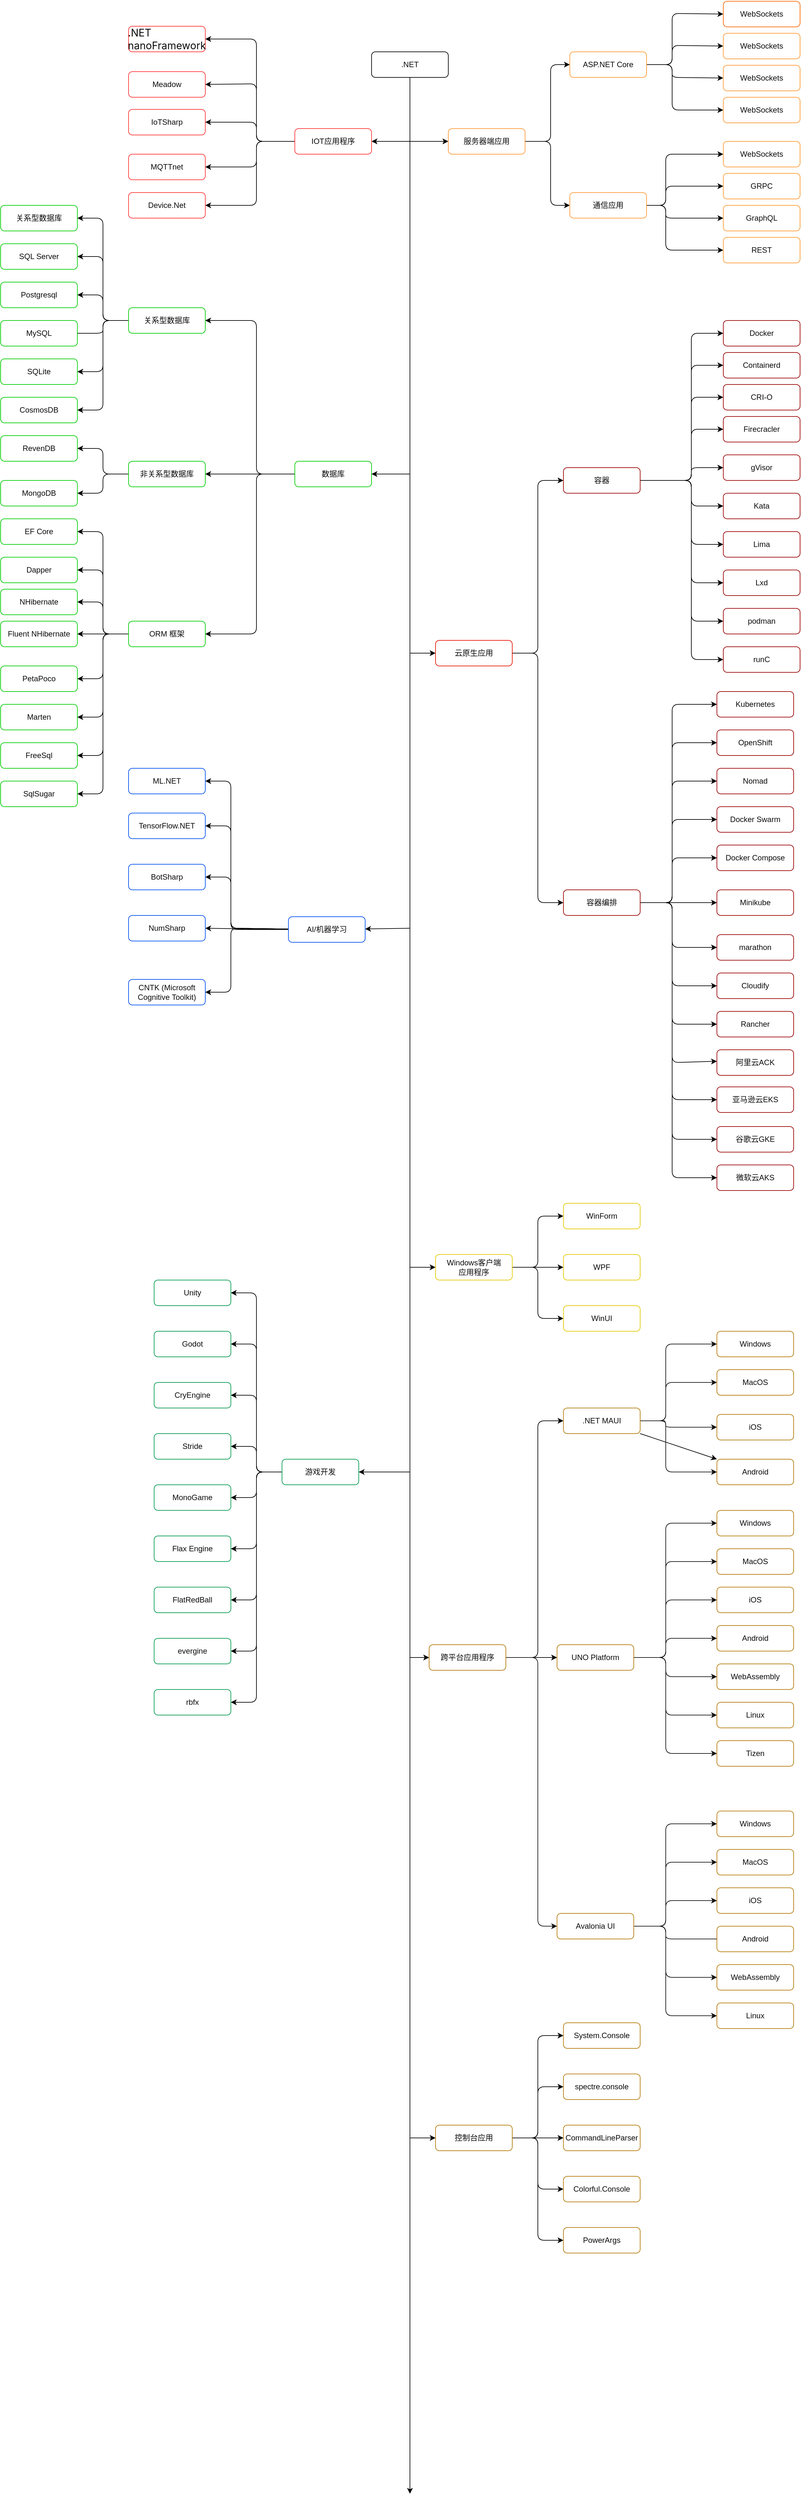 <mxfile>
    <diagram id="_dQujclmAbDN-xYh9aU0" name="Page-1">
        <mxGraphModel dx="1852" dy="1663" grid="1" gridSize="10" guides="1" tooltips="1" connect="1" arrows="1" fold="1" page="1" pageScale="1" pageWidth="850" pageHeight="1100" background="#ffffff" math="0" shadow="0">
            <root>
                <mxCell id="0"/>
                <mxCell id="1" parent="0"/>
                <mxCell id="162" style="edgeStyle=none;html=1;fillColor=#FFFFFF;strokeColor=#000000;fontColor=#0d0c0c;" parent="1" source="2" edge="1">
                    <mxGeometry relative="1" as="geometry">
                        <mxPoint x="360" y="3137.2" as="targetPoint"/>
                        <Array as="points">
                            <mxPoint x="360" y="-540"/>
                        </Array>
                    </mxGeometry>
                </mxCell>
                <mxCell id="174" style="edgeStyle=none;html=1;entryX=0;entryY=0.5;entryDx=0;entryDy=0;exitX=1;exitY=0.5;exitDx=0;exitDy=0;fillColor=#FFFFFF;strokeColor=#000000;fontColor=#0d0c0c;" parent="1" source="3" target="27" edge="1">
                    <mxGeometry relative="1" as="geometry">
                        <Array as="points">
                            <mxPoint x="580" y="-540"/>
                            <mxPoint x="580" y="-660"/>
                        </Array>
                    </mxGeometry>
                </mxCell>
                <mxCell id="175" style="edgeStyle=none;html=1;entryX=0;entryY=0.5;entryDx=0;entryDy=0;exitX=1;exitY=0.5;exitDx=0;exitDy=0;fillColor=#FFFFFF;strokeColor=#000000;fontColor=#0d0c0c;" parent="1" source="3" target="29" edge="1">
                    <mxGeometry relative="1" as="geometry">
                        <Array as="points">
                            <mxPoint x="580" y="-540"/>
                            <mxPoint x="580" y="-440"/>
                        </Array>
                    </mxGeometry>
                </mxCell>
                <mxCell id="3" value="服务器端应用" style="rounded=1;whiteSpace=wrap;html=1;fillColor=#FFFFFF;strokeColor=#FF9933;fontColor=#0d0c0c;" parent="1" vertex="1">
                    <mxGeometry x="420" y="-560" width="120" height="40" as="geometry"/>
                </mxCell>
                <mxCell id="196" style="edgeStyle=none;html=1;entryX=0;entryY=0.5;entryDx=0;entryDy=0;exitX=1;exitY=0.5;exitDx=0;exitDy=0;fillColor=#FFFFFF;strokeColor=#000000;fontColor=#0d0c0c;" parent="1" source="6" target="71" edge="1">
                    <mxGeometry relative="1" as="geometry">
                        <Array as="points">
                            <mxPoint x="560" y="260"/>
                            <mxPoint x="560" y="-10"/>
                        </Array>
                    </mxGeometry>
                </mxCell>
                <mxCell id="197" style="edgeStyle=none;html=1;entryX=0;entryY=0.5;entryDx=0;entryDy=0;fillColor=#FFFFFF;strokeColor=#000000;fontColor=#0d0c0c;" parent="1" target="82" edge="1">
                    <mxGeometry relative="1" as="geometry">
                        <mxPoint x="520" y="260" as="sourcePoint"/>
                        <Array as="points">
                            <mxPoint x="560" y="260"/>
                            <mxPoint x="560" y="650"/>
                        </Array>
                    </mxGeometry>
                </mxCell>
                <mxCell id="6" value="云原生应用" style="rounded=1;whiteSpace=wrap;html=1;fillColor=#FFFFFF;strokeColor=#E51400;fontColor=#0d0c0c;" parent="1" vertex="1">
                    <mxGeometry x="400" y="240" width="120" height="40" as="geometry"/>
                </mxCell>
                <mxCell id="226" style="edgeStyle=none;html=1;exitX=1;exitY=0.5;exitDx=0;exitDy=0;entryX=0;entryY=0.5;entryDx=0;entryDy=0;fillColor=#FFFFFF;strokeColor=#000000;fontColor=#0d0c0c;" parent="1" source="8" target="42" edge="1">
                    <mxGeometry relative="1" as="geometry">
                        <Array as="points">
                            <mxPoint x="560" y="1220"/>
                            <mxPoint x="560" y="1140"/>
                        </Array>
                    </mxGeometry>
                </mxCell>
                <mxCell id="227" style="edgeStyle=none;html=1;exitX=1;exitY=0.5;exitDx=0;exitDy=0;fillColor=#FFFFFF;strokeColor=#000000;fontColor=#0d0c0c;" parent="1" source="8" target="43" edge="1">
                    <mxGeometry relative="1" as="geometry"/>
                </mxCell>
                <mxCell id="228" style="edgeStyle=none;html=1;entryX=0;entryY=0.5;entryDx=0;entryDy=0;exitX=1;exitY=0.5;exitDx=0;exitDy=0;fillColor=#FFFFFF;strokeColor=#000000;fontColor=#0d0c0c;" parent="1" source="8" target="44" edge="1">
                    <mxGeometry relative="1" as="geometry">
                        <Array as="points">
                            <mxPoint x="560" y="1220"/>
                            <mxPoint x="560" y="1300"/>
                        </Array>
                    </mxGeometry>
                </mxCell>
                <mxCell id="8" value="Windows客户端&lt;br&gt;应用程序" style="rounded=1;whiteSpace=wrap;html=1;fillColor=#FFFFFF;strokeColor=#E3C800;fontColor=#0d0c0c;" parent="1" vertex="1">
                    <mxGeometry x="400" y="1200" width="120" height="40" as="geometry"/>
                </mxCell>
                <mxCell id="137" style="edgeStyle=none;html=1;exitX=0;exitY=0.5;exitDx=0;exitDy=0;entryX=1;entryY=0.5;entryDx=0;entryDy=0;fillColor=#FFFFFF;strokeColor=#000000;fontColor=#0d0c0c;" parent="1" source="11" target="102" edge="1">
                    <mxGeometry relative="1" as="geometry">
                        <Array as="points">
                            <mxPoint x="120" y="-20"/>
                            <mxPoint x="120" y="-260"/>
                        </Array>
                    </mxGeometry>
                </mxCell>
                <mxCell id="138" style="edgeStyle=none;html=1;entryX=1;entryY=0.5;entryDx=0;entryDy=0;exitX=0;exitY=0.5;exitDx=0;exitDy=0;fillColor=#FFFFFF;strokeColor=#000000;fontColor=#0d0c0c;" parent="1" source="11" target="103" edge="1">
                    <mxGeometry relative="1" as="geometry">
                        <Array as="points">
                            <mxPoint x="120" y="-20"/>
                        </Array>
                    </mxGeometry>
                </mxCell>
                <mxCell id="139" style="edgeStyle=none;html=1;entryX=1;entryY=0.5;entryDx=0;entryDy=0;exitX=0;exitY=0.5;exitDx=0;exitDy=0;fillColor=#FFFFFF;strokeColor=#000000;fontColor=#0d0c0c;" parent="1" source="11" target="105" edge="1">
                    <mxGeometry relative="1" as="geometry">
                        <mxPoint x="120" y="60" as="sourcePoint"/>
                        <Array as="points">
                            <mxPoint x="120" y="-20"/>
                            <mxPoint x="120" y="230"/>
                        </Array>
                    </mxGeometry>
                </mxCell>
                <mxCell id="11" value="数据库" style="rounded=1;whiteSpace=wrap;html=1;fillColor=#FFFFFF;strokeColor=#00CC00;fontColor=#0d0c0c;" parent="1" vertex="1">
                    <mxGeometry x="180" y="-40" width="120" height="40" as="geometry"/>
                </mxCell>
                <mxCell id="238" style="edgeStyle=none;html=1;entryX=1;entryY=0.5;entryDx=0;entryDy=0;exitX=0;exitY=0.5;exitDx=0;exitDy=0;fillColor=#000000;fontColor=#0d0c0c;strokeColor=#000000;" parent="1" source="13" target="96" edge="1">
                    <mxGeometry relative="1" as="geometry">
                        <Array as="points">
                            <mxPoint x="120" y="-540"/>
                            <mxPoint x="120" y="-700"/>
                        </Array>
                    </mxGeometry>
                </mxCell>
                <mxCell id="239" style="edgeStyle=none;html=1;entryX=1;entryY=0.5;entryDx=0;entryDy=0;fillColor=#000000;fontColor=#0d0c0c;strokeColor=#000000;" parent="1" target="97" edge="1">
                    <mxGeometry relative="1" as="geometry">
                        <mxPoint x="180" y="-540" as="sourcePoint"/>
                        <Array as="points">
                            <mxPoint x="120" y="-540"/>
                            <mxPoint x="120" y="-630"/>
                        </Array>
                    </mxGeometry>
                </mxCell>
                <mxCell id="240" style="edgeStyle=none;html=1;entryX=1;entryY=0.5;entryDx=0;entryDy=0;exitX=0;exitY=0.5;exitDx=0;exitDy=0;fillColor=#000000;fontColor=#0d0c0c;strokeColor=#000000;" parent="1" source="13" target="98" edge="1">
                    <mxGeometry relative="1" as="geometry">
                        <Array as="points">
                            <mxPoint x="120" y="-540"/>
                            <mxPoint x="120" y="-570"/>
                        </Array>
                    </mxGeometry>
                </mxCell>
                <mxCell id="241" style="edgeStyle=none;html=1;entryX=1;entryY=0.5;entryDx=0;entryDy=0;exitX=0;exitY=0.5;exitDx=0;exitDy=0;fillColor=#000000;fontColor=#0d0c0c;strokeColor=#000000;" parent="1" source="13" target="99" edge="1">
                    <mxGeometry relative="1" as="geometry">
                        <Array as="points">
                            <mxPoint x="120" y="-540"/>
                            <mxPoint x="120" y="-500"/>
                        </Array>
                    </mxGeometry>
                </mxCell>
                <mxCell id="242" style="edgeStyle=none;html=1;entryX=1;entryY=0.5;entryDx=0;entryDy=0;exitX=0;exitY=0.5;exitDx=0;exitDy=0;fillColor=#000000;fontColor=#0d0c0c;strokeColor=#000000;" parent="1" source="13" target="101" edge="1">
                    <mxGeometry relative="1" as="geometry">
                        <Array as="points">
                            <mxPoint x="120" y="-540"/>
                            <mxPoint x="120" y="-440"/>
                        </Array>
                    </mxGeometry>
                </mxCell>
                <mxCell id="13" value="IOT应用程序" style="rounded=1;whiteSpace=wrap;html=1;fillColor=#FFFFFF;strokeColor=#FF3333;fontColor=#0d0c0c;" parent="1" vertex="1">
                    <mxGeometry x="180" y="-560" width="120" height="40" as="geometry"/>
                </mxCell>
                <mxCell id="155" style="edgeStyle=none;html=1;entryX=1;entryY=0.5;entryDx=0;entryDy=0;fillColor=#FFFFFF;strokeColor=#000000;fontColor=#0d0c0c;" parent="1" target="111" edge="1">
                    <mxGeometry relative="1" as="geometry">
                        <mxPoint x="170" y="692" as="sourcePoint"/>
                        <Array as="points">
                            <mxPoint x="80" y="692"/>
                            <mxPoint x="80" y="610"/>
                        </Array>
                    </mxGeometry>
                </mxCell>
                <mxCell id="157" style="edgeStyle=none;html=1;entryX=1;entryY=0.5;entryDx=0;entryDy=0;fillColor=#FFFFFF;strokeColor=#000000;fontColor=#0d0c0c;" parent="1" source="15" target="108" edge="1">
                    <mxGeometry relative="1" as="geometry">
                        <Array as="points">
                            <mxPoint x="80" y="690"/>
                            <mxPoint x="80" y="460"/>
                        </Array>
                    </mxGeometry>
                </mxCell>
                <mxCell id="159" style="edgeStyle=none;html=1;entryX=1;entryY=0.5;entryDx=0;entryDy=0;fillColor=#FFFFFF;strokeColor=#000000;fontColor=#0d0c0c;" parent="1" source="15" target="109" edge="1">
                    <mxGeometry relative="1" as="geometry">
                        <Array as="points">
                            <mxPoint x="80" y="690"/>
                            <mxPoint x="80" y="530"/>
                        </Array>
                    </mxGeometry>
                </mxCell>
                <mxCell id="281" style="edgeStyle=none;html=1;exitX=0;exitY=0.5;exitDx=0;exitDy=0;entryX=1;entryY=0.5;entryDx=0;entryDy=0;fillColor=#FFFFFF;strokeColor=#000000;fontColor=#0d0c0c;" parent="1" source="15" target="122" edge="1">
                    <mxGeometry relative="1" as="geometry"/>
                </mxCell>
                <mxCell id="282" style="edgeStyle=none;html=1;entryX=1;entryY=0.5;entryDx=0;entryDy=0;fillColor=#FFFFFF;strokeColor=#000000;fontColor=#0d0c0c;" parent="1" source="15" target="110" edge="1">
                    <mxGeometry relative="1" as="geometry">
                        <Array as="points">
                            <mxPoint x="80" y="690"/>
                            <mxPoint x="80" y="790"/>
                        </Array>
                    </mxGeometry>
                </mxCell>
                <mxCell id="15" value="AI/机器学习" style="rounded=1;whiteSpace=wrap;html=1;fillColor=#FFFFFF;strokeColor=#0050EF;fontColor=#0d0c0c;" parent="1" vertex="1">
                    <mxGeometry x="170" y="672" width="120" height="40" as="geometry"/>
                </mxCell>
                <mxCell id="231" style="edgeStyle=none;html=1;entryX=0;entryY=0.5;entryDx=0;entryDy=0;exitX=1;exitY=0.5;exitDx=0;exitDy=0;fillColor=#FFFFFF;strokeColor=#000000;fontColor=#0d0c0c;" parent="1" source="18" target="52" edge="1">
                    <mxGeometry relative="1" as="geometry">
                        <Array as="points">
                            <mxPoint x="560" y="2581"/>
                            <mxPoint x="560" y="2421"/>
                        </Array>
                    </mxGeometry>
                </mxCell>
                <mxCell id="232" style="edgeStyle=none;html=1;entryX=0;entryY=0.5;entryDx=0;entryDy=0;exitX=1;exitY=0.5;exitDx=0;exitDy=0;fillColor=#FFFFFF;strokeColor=#000000;fontColor=#0d0c0c;" parent="1" source="18" target="53" edge="1">
                    <mxGeometry relative="1" as="geometry">
                        <Array as="points">
                            <mxPoint x="560" y="2581"/>
                            <mxPoint x="560" y="2501"/>
                        </Array>
                    </mxGeometry>
                </mxCell>
                <mxCell id="233" style="edgeStyle=none;html=1;fillColor=#FFFFFF;strokeColor=#000000;fontColor=#0d0c0c;" parent="1" source="18" target="54" edge="1">
                    <mxGeometry relative="1" as="geometry"/>
                </mxCell>
                <mxCell id="234" style="edgeStyle=none;html=1;entryX=0;entryY=0.5;entryDx=0;entryDy=0;exitX=1;exitY=0.5;exitDx=0;exitDy=0;fillColor=#FFFFFF;strokeColor=#000000;fontColor=#0d0c0c;" parent="1" source="18" target="64" edge="1">
                    <mxGeometry relative="1" as="geometry">
                        <Array as="points">
                            <mxPoint x="560" y="2581"/>
                            <mxPoint x="560" y="2661"/>
                        </Array>
                    </mxGeometry>
                </mxCell>
                <mxCell id="235" style="edgeStyle=none;html=1;entryX=0;entryY=0.5;entryDx=0;entryDy=0;exitX=1;exitY=0.5;exitDx=0;exitDy=0;fillColor=#FFFFFF;strokeColor=#000000;fontColor=#0d0c0c;" parent="1" source="18" target="51" edge="1">
                    <mxGeometry relative="1" as="geometry">
                        <Array as="points">
                            <mxPoint x="560" y="2581"/>
                            <mxPoint x="560" y="2741"/>
                        </Array>
                    </mxGeometry>
                </mxCell>
                <mxCell id="18" value="控制台应用" style="rounded=1;whiteSpace=wrap;html=1;fillColor=#FFFFFF;strokeColor=#B37907;fontColor=#0d0c0c;" parent="1" vertex="1">
                    <mxGeometry x="400" y="2561" width="120" height="40" as="geometry"/>
                </mxCell>
                <mxCell id="286" style="edgeStyle=none;html=1;entryX=1;entryY=0.5;entryDx=0;entryDy=0;exitX=0;exitY=0.5;exitDx=0;exitDy=0;fillColor=#FFFFFF;strokeColor=#000000;fontColor=#0d0c0c;" parent="1" source="23" target="112" edge="1">
                    <mxGeometry relative="1" as="geometry">
                        <Array as="points">
                            <mxPoint x="120" y="1540"/>
                            <mxPoint x="120" y="1260"/>
                        </Array>
                    </mxGeometry>
                </mxCell>
                <mxCell id="287" style="edgeStyle=none;html=1;entryX=1;entryY=0.5;entryDx=0;entryDy=0;exitX=0;exitY=0.5;exitDx=0;exitDy=0;fillColor=#FFFFFF;strokeColor=#000000;fontColor=#0d0c0c;" parent="1" source="23" target="113" edge="1">
                    <mxGeometry relative="1" as="geometry">
                        <mxPoint x="160" y="1550" as="sourcePoint"/>
                        <Array as="points">
                            <mxPoint x="120" y="1540"/>
                            <mxPoint x="120" y="1340"/>
                        </Array>
                    </mxGeometry>
                </mxCell>
                <mxCell id="288" style="edgeStyle=none;html=1;exitX=0;exitY=0.5;exitDx=0;exitDy=0;entryX=1;entryY=0.5;entryDx=0;entryDy=0;fillColor=#FFFFFF;strokeColor=#000000;fontColor=#0d0c0c;" parent="1" source="23" target="115" edge="1">
                    <mxGeometry relative="1" as="geometry">
                        <Array as="points">
                            <mxPoint x="120" y="1540"/>
                            <mxPoint x="120" y="1420"/>
                        </Array>
                    </mxGeometry>
                </mxCell>
                <mxCell id="289" style="edgeStyle=none;html=1;entryX=1;entryY=0.5;entryDx=0;entryDy=0;exitX=0;exitY=0.5;exitDx=0;exitDy=0;fillColor=#FFFFFF;strokeColor=#000000;fontColor=#0d0c0c;" parent="1" source="23" target="116" edge="1">
                    <mxGeometry relative="1" as="geometry">
                        <Array as="points">
                            <mxPoint x="120" y="1540"/>
                            <mxPoint x="120" y="1500"/>
                        </Array>
                    </mxGeometry>
                </mxCell>
                <mxCell id="290" style="edgeStyle=none;html=1;entryX=1;entryY=0.5;entryDx=0;entryDy=0;exitX=0;exitY=0.5;exitDx=0;exitDy=0;fillColor=#FFFFFF;strokeColor=#000000;fontColor=#0d0c0c;" parent="1" source="23" target="117" edge="1">
                    <mxGeometry relative="1" as="geometry">
                        <Array as="points">
                            <mxPoint x="120" y="1540"/>
                            <mxPoint x="120" y="1580"/>
                        </Array>
                    </mxGeometry>
                </mxCell>
                <mxCell id="291" style="edgeStyle=none;html=1;entryX=1;entryY=0.5;entryDx=0;entryDy=0;exitX=0;exitY=0.5;exitDx=0;exitDy=0;fillColor=#FFFFFF;strokeColor=#000000;fontColor=#0d0c0c;" parent="1" source="23" target="114" edge="1">
                    <mxGeometry relative="1" as="geometry">
                        <Array as="points">
                            <mxPoint x="120" y="1540"/>
                            <mxPoint x="120" y="1660"/>
                        </Array>
                    </mxGeometry>
                </mxCell>
                <mxCell id="292" style="edgeStyle=none;html=1;entryX=1;entryY=0.5;entryDx=0;entryDy=0;exitX=0;exitY=0.5;exitDx=0;exitDy=0;fillColor=#FFFFFF;strokeColor=#000000;fontColor=#0d0c0c;" parent="1" source="23" target="120" edge="1">
                    <mxGeometry relative="1" as="geometry">
                        <Array as="points">
                            <mxPoint x="120" y="1540"/>
                            <mxPoint x="120" y="1740"/>
                        </Array>
                    </mxGeometry>
                </mxCell>
                <mxCell id="293" style="edgeStyle=none;html=1;entryX=1;entryY=0.5;entryDx=0;entryDy=0;fillColor=#FFFFFF;strokeColor=#000000;fontColor=#0d0c0c;" parent="1" target="118" edge="1">
                    <mxGeometry relative="1" as="geometry">
                        <mxPoint x="160" y="1540" as="sourcePoint"/>
                        <Array as="points">
                            <mxPoint x="120" y="1540"/>
                            <mxPoint x="120" y="1820"/>
                        </Array>
                    </mxGeometry>
                </mxCell>
                <mxCell id="294" style="edgeStyle=none;html=1;entryX=1;entryY=0.5;entryDx=0;entryDy=0;exitX=0;exitY=0.5;exitDx=0;exitDy=0;fillColor=#FFFFFF;strokeColor=#000000;fontColor=#0d0c0c;" parent="1" source="23" target="121" edge="1">
                    <mxGeometry relative="1" as="geometry">
                        <Array as="points">
                            <mxPoint x="120" y="1540"/>
                            <mxPoint x="120" y="1900"/>
                        </Array>
                    </mxGeometry>
                </mxCell>
                <mxCell id="23" value="游戏开发" style="rounded=1;whiteSpace=wrap;html=1;fillColor=#FFFFFF;strokeColor=#00994D;fontColor=#0d0c0c;shadow=0;" parent="1" vertex="1">
                    <mxGeometry x="160" y="1520" width="120" height="40" as="geometry"/>
                </mxCell>
                <mxCell id="176" style="edgeStyle=none;html=1;entryX=0;entryY=0.5;entryDx=0;entryDy=0;exitX=1;exitY=0.5;exitDx=0;exitDy=0;fillColor=#FFFFFF;strokeColor=#000000;fontColor=#0d0c0c;" parent="1" source="27" target="170" edge="1">
                    <mxGeometry relative="1" as="geometry">
                        <Array as="points">
                            <mxPoint x="770" y="-660"/>
                            <mxPoint x="770" y="-740"/>
                        </Array>
                    </mxGeometry>
                </mxCell>
                <mxCell id="177" style="edgeStyle=none;html=1;entryX=0;entryY=0.5;entryDx=0;entryDy=0;exitX=1;exitY=0.5;exitDx=0;exitDy=0;fillColor=#FFFFFF;strokeColor=#000000;fontColor=#0d0c0c;" parent="1" source="27" target="171" edge="1">
                    <mxGeometry relative="1" as="geometry">
                        <Array as="points">
                            <mxPoint x="770" y="-660"/>
                            <mxPoint x="770" y="-690"/>
                        </Array>
                    </mxGeometry>
                </mxCell>
                <mxCell id="178" style="edgeStyle=none;html=1;entryX=0;entryY=0.5;entryDx=0;entryDy=0;exitX=1;exitY=0.5;exitDx=0;exitDy=0;fillColor=#FFFFFF;strokeColor=#000000;fontColor=#0d0c0c;" parent="1" source="27" target="172" edge="1">
                    <mxGeometry relative="1" as="geometry">
                        <Array as="points">
                            <mxPoint x="770" y="-660"/>
                            <mxPoint x="770" y="-640"/>
                        </Array>
                    </mxGeometry>
                </mxCell>
                <mxCell id="179" style="edgeStyle=none;html=1;entryX=0;entryY=0.5;entryDx=0;entryDy=0;fillColor=#FFFFFF;strokeColor=#000000;fontColor=#0d0c0c;" parent="1" target="173" edge="1">
                    <mxGeometry relative="1" as="geometry">
                        <mxPoint x="730" y="-660" as="sourcePoint"/>
                        <Array as="points">
                            <mxPoint x="770" y="-660"/>
                            <mxPoint x="770" y="-589"/>
                        </Array>
                    </mxGeometry>
                </mxCell>
                <mxCell id="27" value="ASP.NET Core" style="rounded=1;whiteSpace=wrap;html=1;fillColor=#FFFFFF;strokeColor=#FF9933;fontColor=#0d0c0c;" parent="1" vertex="1">
                    <mxGeometry x="610" y="-680" width="120" height="40" as="geometry"/>
                </mxCell>
                <mxCell id="180" style="edgeStyle=none;html=1;entryX=0;entryY=0.5;entryDx=0;entryDy=0;exitX=1;exitY=0.5;exitDx=0;exitDy=0;fillColor=#FFFFFF;fontColor=#0d0c0c;strokeColor=#000000;" parent="1" source="29" target="35" edge="1">
                    <mxGeometry relative="1" as="geometry">
                        <Array as="points">
                            <mxPoint x="760" y="-440"/>
                            <mxPoint x="760" y="-520"/>
                        </Array>
                    </mxGeometry>
                </mxCell>
                <mxCell id="181" style="edgeStyle=none;html=1;entryX=0;entryY=0.5;entryDx=0;entryDy=0;exitX=1;exitY=0.5;exitDx=0;exitDy=0;fillColor=#FFFFFF;fontColor=#0d0c0c;strokeColor=#000000;" parent="1" source="29" target="37" edge="1">
                    <mxGeometry relative="1" as="geometry">
                        <Array as="points">
                            <mxPoint x="760" y="-440"/>
                            <mxPoint x="760" y="-470"/>
                        </Array>
                    </mxGeometry>
                </mxCell>
                <mxCell id="182" style="edgeStyle=none;html=1;entryX=0;entryY=0.5;entryDx=0;entryDy=0;exitX=1;exitY=0.5;exitDx=0;exitDy=0;fillColor=#FFFFFF;fontColor=#0d0c0c;strokeColor=#000000;" parent="1" source="29" target="36" edge="1">
                    <mxGeometry relative="1" as="geometry">
                        <Array as="points">
                            <mxPoint x="760" y="-440"/>
                            <mxPoint x="760" y="-420"/>
                        </Array>
                    </mxGeometry>
                </mxCell>
                <mxCell id="183" style="edgeStyle=none;html=1;entryX=0;entryY=0.5;entryDx=0;entryDy=0;exitX=1;exitY=0.5;exitDx=0;exitDy=0;fillColor=#FFFFFF;fontColor=#0d0c0c;strokeColor=#000000;" parent="1" source="29" target="38" edge="1">
                    <mxGeometry relative="1" as="geometry">
                        <Array as="points">
                            <mxPoint x="760" y="-440"/>
                            <mxPoint x="760" y="-370"/>
                        </Array>
                    </mxGeometry>
                </mxCell>
                <mxCell id="29" value="通信应用" style="rounded=1;whiteSpace=wrap;html=1;fillColor=#FFFFFF;strokeColor=#FF9933;fontColor=#0d0c0c;" parent="1" vertex="1">
                    <mxGeometry x="610" y="-460" width="120" height="40" as="geometry"/>
                </mxCell>
                <mxCell id="35" value="&lt;div&gt;&lt;br&gt;&lt;/div&gt;&lt;div&gt;WebSockets&lt;/div&gt;&lt;div&gt;&lt;br&gt;&lt;/div&gt;" style="rounded=1;whiteSpace=wrap;html=1;fillColor=#FFFFFF;strokeColor=#FF9933;fontColor=#0d0c0c;" parent="1" vertex="1">
                    <mxGeometry x="850" y="-540" width="120" height="40" as="geometry"/>
                </mxCell>
                <mxCell id="36" value="&lt;div&gt;&lt;br&gt;&lt;/div&gt;&lt;div&gt;GraphQL&lt;/div&gt;&lt;div&gt;&lt;br&gt;&lt;/div&gt;" style="rounded=1;whiteSpace=wrap;html=1;fillColor=#FFFFFF;fontColor=#0d0c0c;strokeColor=#FF9933;" parent="1" vertex="1">
                    <mxGeometry x="850" y="-440" width="120" height="40" as="geometry"/>
                </mxCell>
                <mxCell id="37" value="GRPC" style="rounded=1;whiteSpace=wrap;html=1;fillColor=#FFFFFF;strokeColor=#FF9933;fontColor=#0d0c0c;" parent="1" vertex="1">
                    <mxGeometry x="850" y="-490" width="120" height="40" as="geometry"/>
                </mxCell>
                <mxCell id="38" value="&lt;div&gt;REST&lt;br&gt;&lt;/div&gt;" style="rounded=1;whiteSpace=wrap;html=1;fillColor=#FFFFFF;strokeColor=#FF9933;fontColor=#0d0c0c;" parent="1" vertex="1">
                    <mxGeometry x="850" y="-390" width="120" height="40" as="geometry"/>
                </mxCell>
                <mxCell id="42" value="WinForm" style="rounded=1;whiteSpace=wrap;html=1;fillColor=#FFFFFF;strokeColor=#E3C800;fontColor=#0d0c0c;" parent="1" vertex="1">
                    <mxGeometry x="600" y="1120" width="120" height="40" as="geometry"/>
                </mxCell>
                <mxCell id="43" value="WPF" style="rounded=1;whiteSpace=wrap;html=1;fillColor=#FFFFFF;strokeColor=#E3C800;fontColor=#0d0c0c;" parent="1" vertex="1">
                    <mxGeometry x="600" y="1200" width="120" height="40" as="geometry"/>
                </mxCell>
                <mxCell id="44" value="WinUI" style="rounded=1;whiteSpace=wrap;html=1;fillColor=#FFFFFF;strokeColor=#E3C800;fontColor=#0d0c0c;" parent="1" vertex="1">
                    <mxGeometry x="600" y="1280" width="120" height="40" as="geometry"/>
                </mxCell>
                <mxCell id="61" style="edgeStyle=none;html=1;entryX=0;entryY=0.5;entryDx=0;entryDy=0;exitX=1;exitY=0.5;exitDx=0;exitDy=0;fillColor=#FFFFFF;strokeColor=#000000;fontColor=#0d0c0c;" parent="1" source="46" target="49" edge="1">
                    <mxGeometry relative="1" as="geometry">
                        <Array as="points">
                            <mxPoint x="560" y="1830"/>
                            <mxPoint x="560" y="1660"/>
                            <mxPoint x="560" y="1460"/>
                        </Array>
                    </mxGeometry>
                </mxCell>
                <mxCell id="62" style="edgeStyle=none;html=1;exitX=1;exitY=0.5;exitDx=0;exitDy=0;entryX=0;entryY=0.5;entryDx=0;entryDy=0;fillColor=#FFFFFF;strokeColor=#000000;fontColor=#0d0c0c;" parent="1" source="46" target="48" edge="1">
                    <mxGeometry relative="1" as="geometry"/>
                </mxCell>
                <mxCell id="328" style="edgeStyle=none;html=1;entryX=0;entryY=0.5;entryDx=0;entryDy=0;strokeColor=#121212;exitX=1;exitY=0.5;exitDx=0;exitDy=0;" edge="1" parent="1" source="46" target="50">
                    <mxGeometry relative="1" as="geometry">
                        <Array as="points">
                            <mxPoint x="560" y="1830"/>
                            <mxPoint x="560" y="2100"/>
                            <mxPoint x="560" y="2250"/>
                        </Array>
                    </mxGeometry>
                </mxCell>
                <mxCell id="46" value="跨平台应用程序" style="rounded=1;whiteSpace=wrap;html=1;fillColor=#FFFFFF;strokeColor=#B37907;fontColor=#0d0c0c;" parent="1" vertex="1">
                    <mxGeometry x="390" y="1810" width="120" height="40" as="geometry"/>
                </mxCell>
                <mxCell id="321" style="edgeStyle=none;html=1;entryX=0;entryY=0.5;entryDx=0;entryDy=0;strokeColor=#121212;exitX=1;exitY=0.5;exitDx=0;exitDy=0;" edge="1" parent="1" source="48" target="316">
                    <mxGeometry relative="1" as="geometry">
                        <Array as="points">
                            <mxPoint x="760" y="1830"/>
                            <mxPoint x="760" y="1620"/>
                        </Array>
                    </mxGeometry>
                </mxCell>
                <mxCell id="322" style="edgeStyle=none;html=1;entryX=0;entryY=0.5;entryDx=0;entryDy=0;strokeColor=#121212;exitX=1;exitY=0.5;exitDx=0;exitDy=0;" edge="1" parent="1" source="48" target="300">
                    <mxGeometry relative="1" as="geometry">
                        <Array as="points">
                            <mxPoint x="760" y="1830"/>
                            <mxPoint x="760" y="1680"/>
                        </Array>
                    </mxGeometry>
                </mxCell>
                <mxCell id="323" style="edgeStyle=none;html=1;entryX=0;entryY=0.5;entryDx=0;entryDy=0;strokeColor=#121212;exitX=1;exitY=0.5;exitDx=0;exitDy=0;" edge="1" parent="1" source="48" target="317">
                    <mxGeometry relative="1" as="geometry">
                        <Array as="points">
                            <mxPoint x="760" y="1830"/>
                            <mxPoint x="760" y="1740"/>
                        </Array>
                    </mxGeometry>
                </mxCell>
                <mxCell id="324" style="edgeStyle=none;html=1;entryX=0;entryY=0.5;entryDx=0;entryDy=0;strokeColor=#121212;exitX=1;exitY=0.5;exitDx=0;exitDy=0;" edge="1" parent="1" source="48" target="301">
                    <mxGeometry relative="1" as="geometry">
                        <Array as="points">
                            <mxPoint x="760" y="1830"/>
                            <mxPoint x="760" y="1800"/>
                        </Array>
                    </mxGeometry>
                </mxCell>
                <mxCell id="325" style="edgeStyle=none;html=1;entryX=0;entryY=0.5;entryDx=0;entryDy=0;strokeColor=#121212;exitX=1;exitY=0.5;exitDx=0;exitDy=0;" edge="1" parent="1" source="48" target="318">
                    <mxGeometry relative="1" as="geometry">
                        <Array as="points">
                            <mxPoint x="760" y="1830"/>
                            <mxPoint x="760" y="1860"/>
                        </Array>
                    </mxGeometry>
                </mxCell>
                <mxCell id="326" style="edgeStyle=none;html=1;entryX=0;entryY=0.5;entryDx=0;entryDy=0;strokeColor=#121212;" edge="1" parent="1" target="319">
                    <mxGeometry relative="1" as="geometry">
                        <mxPoint x="710" y="1830" as="sourcePoint"/>
                        <Array as="points">
                            <mxPoint x="760" y="1830"/>
                            <mxPoint x="760" y="1920"/>
                        </Array>
                    </mxGeometry>
                </mxCell>
                <mxCell id="327" style="edgeStyle=none;html=1;entryX=0;entryY=0.5;entryDx=0;entryDy=0;strokeColor=#121212;exitX=1;exitY=0.5;exitDx=0;exitDy=0;" edge="1" parent="1" source="48" target="320">
                    <mxGeometry relative="1" as="geometry">
                        <mxPoint x="720" y="1830" as="sourcePoint"/>
                        <Array as="points">
                            <mxPoint x="760" y="1830"/>
                            <mxPoint x="760" y="1980"/>
                        </Array>
                    </mxGeometry>
                </mxCell>
                <mxCell id="48" value="UNO Platform" style="rounded=1;whiteSpace=wrap;html=1;fillColor=#FFFFFF;strokeColor=#B37907;fontColor=#0d0c0c;" parent="1" vertex="1">
                    <mxGeometry x="590" y="1810" width="120" height="40" as="geometry"/>
                </mxCell>
                <mxCell id="297" style="edgeStyle=none;html=1;" edge="1" parent="1" source="49" target="296">
                    <mxGeometry relative="1" as="geometry"/>
                </mxCell>
                <mxCell id="311" style="edgeStyle=none;html=1;entryX=0;entryY=0.5;entryDx=0;entryDy=0;strokeColor=#121212;exitX=1;exitY=0.5;exitDx=0;exitDy=0;" edge="1" parent="1" source="49" target="305">
                    <mxGeometry relative="1" as="geometry">
                        <Array as="points">
                            <mxPoint x="760" y="1460"/>
                            <mxPoint x="760" y="1340"/>
                        </Array>
                    </mxGeometry>
                </mxCell>
                <mxCell id="312" style="edgeStyle=none;html=1;entryX=0;entryY=0.5;entryDx=0;entryDy=0;strokeColor=#121212;exitX=1;exitY=0.5;exitDx=0;exitDy=0;" edge="1" parent="1" source="49" target="304">
                    <mxGeometry relative="1" as="geometry">
                        <Array as="points">
                            <mxPoint x="760" y="1460"/>
                            <mxPoint x="760" y="1400"/>
                        </Array>
                    </mxGeometry>
                </mxCell>
                <mxCell id="314" style="edgeStyle=none;html=1;entryX=0;entryY=0.5;entryDx=0;entryDy=0;strokeColor=#121212;exitX=1;exitY=0.5;exitDx=0;exitDy=0;" edge="1" parent="1" source="49" target="306">
                    <mxGeometry relative="1" as="geometry">
                        <Array as="points">
                            <mxPoint x="760" y="1460"/>
                            <mxPoint x="760" y="1470"/>
                        </Array>
                    </mxGeometry>
                </mxCell>
                <mxCell id="315" style="edgeStyle=none;html=1;entryX=0;entryY=0.5;entryDx=0;entryDy=0;strokeColor=#121212;exitX=1;exitY=0.5;exitDx=0;exitDy=0;" edge="1" parent="1" source="49" target="296">
                    <mxGeometry relative="1" as="geometry">
                        <Array as="points">
                            <mxPoint x="750" y="1460"/>
                            <mxPoint x="760" y="1460"/>
                            <mxPoint x="760" y="1540"/>
                        </Array>
                    </mxGeometry>
                </mxCell>
                <mxCell id="49" value=".NET MAUI" style="rounded=1;whiteSpace=wrap;html=1;fillColor=#FFFFFF;strokeColor=#B37907;fontColor=#0d0c0c;" parent="1" vertex="1">
                    <mxGeometry x="600" y="1440" width="120" height="40" as="geometry"/>
                </mxCell>
                <mxCell id="335" style="edgeStyle=none;html=1;entryX=0;entryY=0.5;entryDx=0;entryDy=0;strokeColor=#121212;exitX=1;exitY=0.5;exitDx=0;exitDy=0;" edge="1" parent="1" source="50" target="331">
                    <mxGeometry relative="1" as="geometry">
                        <Array as="points">
                            <mxPoint x="760" y="2250"/>
                            <mxPoint x="760" y="2090"/>
                        </Array>
                    </mxGeometry>
                </mxCell>
                <mxCell id="336" style="edgeStyle=none;html=1;entryX=0;entryY=0.5;entryDx=0;entryDy=0;strokeColor=#121212;exitX=1;exitY=0.5;exitDx=0;exitDy=0;" edge="1" parent="1" source="50" target="329">
                    <mxGeometry relative="1" as="geometry">
                        <Array as="points">
                            <mxPoint x="760" y="2250"/>
                            <mxPoint x="760" y="2150"/>
                        </Array>
                    </mxGeometry>
                </mxCell>
                <mxCell id="337" style="edgeStyle=none;html=1;entryX=0;entryY=0.5;entryDx=0;entryDy=0;strokeColor=#121212;exitX=1;exitY=0.5;exitDx=0;exitDy=0;" edge="1" parent="1" source="50" target="332">
                    <mxGeometry relative="1" as="geometry">
                        <Array as="points">
                            <mxPoint x="760" y="2250"/>
                            <mxPoint x="760" y="2210"/>
                        </Array>
                    </mxGeometry>
                </mxCell>
                <mxCell id="338" style="edgeStyle=none;html=1;entryX=0.083;entryY=0.5;entryDx=0;entryDy=0;entryPerimeter=0;strokeColor=#121212;exitX=1;exitY=0.5;exitDx=0;exitDy=0;" edge="1" parent="1" source="50" target="330">
                    <mxGeometry relative="1" as="geometry">
                        <Array as="points">
                            <mxPoint x="760" y="2250"/>
                            <mxPoint x="760" y="2270"/>
                        </Array>
                    </mxGeometry>
                </mxCell>
                <mxCell id="339" style="edgeStyle=none;html=1;entryX=0;entryY=0.5;entryDx=0;entryDy=0;strokeColor=#121212;exitX=1;exitY=0.5;exitDx=0;exitDy=0;" edge="1" parent="1" source="50" target="333">
                    <mxGeometry relative="1" as="geometry">
                        <Array as="points">
                            <mxPoint x="760" y="2250"/>
                            <mxPoint x="760" y="2330"/>
                        </Array>
                    </mxGeometry>
                </mxCell>
                <mxCell id="340" style="edgeStyle=none;html=1;entryX=0;entryY=0.5;entryDx=0;entryDy=0;strokeColor=#121212;exitX=1;exitY=0.5;exitDx=0;exitDy=0;" edge="1" parent="1" source="50" target="334">
                    <mxGeometry relative="1" as="geometry">
                        <Array as="points">
                            <mxPoint x="760" y="2250"/>
                            <mxPoint x="760" y="2390"/>
                        </Array>
                    </mxGeometry>
                </mxCell>
                <mxCell id="50" value="Avalonia UI" style="rounded=1;whiteSpace=wrap;html=1;fillColor=#FFFFFF;strokeColor=#B37907;fontColor=#0d0c0c;" parent="1" vertex="1">
                    <mxGeometry x="590" y="2230" width="120" height="40" as="geometry"/>
                </mxCell>
                <mxCell id="51" value="PowerArgs" style="rounded=1;whiteSpace=wrap;html=1;fillColor=#FFFFFF;strokeColor=#B37907;fontColor=#0d0c0c;" parent="1" vertex="1">
                    <mxGeometry x="600" y="2721" width="120" height="40" as="geometry"/>
                </mxCell>
                <mxCell id="52" value="System.Console" style="rounded=1;whiteSpace=wrap;html=1;fillColor=#FFFFFF;strokeColor=#B37907;fontColor=#0d0c0c;" parent="1" vertex="1">
                    <mxGeometry x="600" y="2401" width="120" height="40" as="geometry"/>
                </mxCell>
                <mxCell id="53" value="spectre.console" style="rounded=1;whiteSpace=wrap;html=1;fillColor=#FFFFFF;strokeColor=#B37907;fontColor=#0d0c0c;" parent="1" vertex="1">
                    <mxGeometry x="600" y="2481" width="120" height="40" as="geometry"/>
                </mxCell>
                <mxCell id="54" value="CommandLineParser" style="rounded=1;whiteSpace=wrap;html=1;fillColor=#FFFFFF;strokeColor=#B37907;fontColor=#0d0c0c;" parent="1" vertex="1">
                    <mxGeometry x="600" y="2561" width="120" height="40" as="geometry"/>
                </mxCell>
                <mxCell id="64" value="Colorful.Console" style="rounded=1;whiteSpace=wrap;html=1;fillColor=#FFFFFF;strokeColor=#B37907;fontColor=#0d0c0c;" parent="1" vertex="1">
                    <mxGeometry x="600" y="2641" width="120" height="40" as="geometry"/>
                </mxCell>
                <mxCell id="66" value="Docker" style="rounded=1;whiteSpace=wrap;html=1;fillColor=#FFFFFF;strokeColor=#990000;fontColor=#0d0c0c;" parent="1" vertex="1">
                    <mxGeometry x="850" y="-260" width="120" height="40" as="geometry"/>
                </mxCell>
                <mxCell id="69" value="Containerd" style="rounded=1;whiteSpace=wrap;html=1;fillColor=#FFFFFF;strokeColor=#990000;fontColor=#0d0c0c;" parent="1" vertex="1">
                    <mxGeometry x="850" y="-210" width="120" height="40" as="geometry"/>
                </mxCell>
                <mxCell id="70" value="Firecracler" style="rounded=1;whiteSpace=wrap;html=1;fillColor=#FFFFFF;strokeColor=#990000;fontColor=#0d0c0c;" parent="1" vertex="1">
                    <mxGeometry x="850" y="-110" width="120" height="40" as="geometry"/>
                </mxCell>
                <mxCell id="198" style="edgeStyle=none;html=1;entryX=0;entryY=0.5;entryDx=0;entryDy=0;exitX=1;exitY=0.5;exitDx=0;exitDy=0;fillColor=#FFFFFF;strokeColor=#000000;fontColor=#0d0c0c;" parent="1" source="71" target="66" edge="1">
                    <mxGeometry relative="1" as="geometry">
                        <Array as="points">
                            <mxPoint x="800" y="-10"/>
                            <mxPoint x="800" y="-240"/>
                        </Array>
                    </mxGeometry>
                </mxCell>
                <mxCell id="199" style="edgeStyle=none;html=1;entryX=0;entryY=0.5;entryDx=0;entryDy=0;exitX=1;exitY=0.5;exitDx=0;exitDy=0;fillColor=#FFFFFF;strokeColor=#000000;fontColor=#0d0c0c;" parent="1" source="71" target="69" edge="1">
                    <mxGeometry relative="1" as="geometry">
                        <Array as="points">
                            <mxPoint x="800" y="-10"/>
                            <mxPoint x="800" y="-190"/>
                        </Array>
                    </mxGeometry>
                </mxCell>
                <mxCell id="200" style="edgeStyle=none;html=1;entryX=0;entryY=0.5;entryDx=0;entryDy=0;fillColor=#FFFFFF;strokeColor=#000000;fontColor=#0d0c0c;" parent="1" target="77" edge="1">
                    <mxGeometry relative="1" as="geometry">
                        <mxPoint x="720" y="-10" as="sourcePoint"/>
                        <Array as="points">
                            <mxPoint x="800" y="-10"/>
                            <mxPoint x="800" y="-140"/>
                        </Array>
                    </mxGeometry>
                </mxCell>
                <mxCell id="201" style="edgeStyle=none;html=1;entryX=0;entryY=0.5;entryDx=0;entryDy=0;exitX=1;exitY=0.5;exitDx=0;exitDy=0;fillColor=#FFFFFF;strokeColor=#000000;fontColor=#0d0c0c;" parent="1" source="71" target="70" edge="1">
                    <mxGeometry relative="1" as="geometry">
                        <Array as="points">
                            <mxPoint x="800" y="-10"/>
                            <mxPoint x="800" y="-90"/>
                        </Array>
                    </mxGeometry>
                </mxCell>
                <mxCell id="202" style="edgeStyle=none;html=1;entryX=0;entryY=0.5;entryDx=0;entryDy=0;exitX=1;exitY=0.5;exitDx=0;exitDy=0;fillColor=#FFFFFF;strokeColor=#000000;fontColor=#0d0c0c;" parent="1" source="71" target="72" edge="1">
                    <mxGeometry relative="1" as="geometry">
                        <Array as="points">
                            <mxPoint x="800" y="-10"/>
                            <mxPoint x="800" y="-30"/>
                        </Array>
                    </mxGeometry>
                </mxCell>
                <mxCell id="203" style="edgeStyle=none;html=1;entryX=0;entryY=0.5;entryDx=0;entryDy=0;exitX=1;exitY=0.5;exitDx=0;exitDy=0;fillColor=#FFFFFF;strokeColor=#000000;fontColor=#0d0c0c;" parent="1" source="71" target="73" edge="1">
                    <mxGeometry relative="1" as="geometry">
                        <Array as="points">
                            <mxPoint x="800" y="-10"/>
                            <mxPoint x="800" y="30"/>
                        </Array>
                    </mxGeometry>
                </mxCell>
                <mxCell id="204" style="edgeStyle=none;html=1;entryX=0;entryY=0.5;entryDx=0;entryDy=0;exitX=1;exitY=0.5;exitDx=0;exitDy=0;fillColor=#FFFFFF;strokeColor=#000000;fontColor=#0d0c0c;" parent="1" source="71" target="78" edge="1">
                    <mxGeometry relative="1" as="geometry">
                        <Array as="points">
                            <mxPoint x="800" y="-10"/>
                            <mxPoint x="800" y="90"/>
                        </Array>
                    </mxGeometry>
                </mxCell>
                <mxCell id="205" style="edgeStyle=none;html=1;entryX=0;entryY=0.5;entryDx=0;entryDy=0;exitX=1;exitY=0.5;exitDx=0;exitDy=0;fillColor=#FFFFFF;strokeColor=#000000;fontColor=#0d0c0c;" parent="1" source="71" target="93" edge="1">
                    <mxGeometry relative="1" as="geometry">
                        <Array as="points">
                            <mxPoint x="800" y="-10"/>
                            <mxPoint x="800" y="150"/>
                        </Array>
                    </mxGeometry>
                </mxCell>
                <mxCell id="206" style="edgeStyle=none;html=1;entryX=0;entryY=0.5;entryDx=0;entryDy=0;exitX=1;exitY=0.5;exitDx=0;exitDy=0;fillColor=#FFFFFF;strokeColor=#000000;fontColor=#0d0c0c;" parent="1" source="71" target="94" edge="1">
                    <mxGeometry relative="1" as="geometry">
                        <Array as="points">
                            <mxPoint x="800" y="-10"/>
                            <mxPoint x="800" y="210"/>
                        </Array>
                    </mxGeometry>
                </mxCell>
                <mxCell id="209" style="edgeStyle=none;html=1;entryX=0;entryY=0.5;entryDx=0;entryDy=0;exitX=1;exitY=0.5;exitDx=0;exitDy=0;fillColor=#FFFFFF;strokeColor=#000000;fontColor=#0d0c0c;" parent="1" source="71" target="188" edge="1">
                    <mxGeometry relative="1" as="geometry">
                        <Array as="points">
                            <mxPoint x="800" y="-10"/>
                            <mxPoint x="800" y="270"/>
                        </Array>
                    </mxGeometry>
                </mxCell>
                <mxCell id="71" value="容器" style="rounded=1;whiteSpace=wrap;html=1;fillColor=#FFFFFF;strokeColor=#990000;fontColor=#0d0c0c;" parent="1" vertex="1">
                    <mxGeometry x="600" y="-30" width="120" height="40" as="geometry"/>
                </mxCell>
                <mxCell id="72" value="gVisor" style="rounded=1;whiteSpace=wrap;html=1;fillColor=#FFFFFF;strokeColor=#990000;fontColor=#0d0c0c;" parent="1" vertex="1">
                    <mxGeometry x="850" y="-50" width="120" height="40" as="geometry"/>
                </mxCell>
                <mxCell id="73" value="Kata" style="rounded=1;whiteSpace=wrap;html=1;fillColor=#FFFFFF;strokeColor=#990000;fontColor=#0d0c0c;" parent="1" vertex="1">
                    <mxGeometry x="850" y="10" width="120" height="40" as="geometry"/>
                </mxCell>
                <mxCell id="77" value="CRI-O" style="rounded=1;whiteSpace=wrap;html=1;fillColor=#FFFFFF;strokeColor=#990000;fontColor=#0d0c0c;" parent="1" vertex="1">
                    <mxGeometry x="850" y="-160" width="120" height="40" as="geometry"/>
                </mxCell>
                <mxCell id="78" value="Lima" style="rounded=1;whiteSpace=wrap;html=1;fillColor=#FFFFFF;strokeColor=#990000;fontColor=#0d0c0c;" parent="1" vertex="1">
                    <mxGeometry x="850" y="70" width="120" height="40" as="geometry"/>
                </mxCell>
                <mxCell id="210" style="edgeStyle=none;html=1;entryX=0;entryY=0.5;entryDx=0;entryDy=0;exitX=1;exitY=0.5;exitDx=0;exitDy=0;fillColor=#FFFFFF;strokeColor=#000000;fontColor=#0d0c0c;" parent="1" source="82" target="195" edge="1">
                    <mxGeometry relative="1" as="geometry">
                        <Array as="points">
                            <mxPoint x="770" y="650"/>
                            <mxPoint x="770" y="340"/>
                        </Array>
                    </mxGeometry>
                </mxCell>
                <mxCell id="211" style="edgeStyle=none;html=1;entryX=0;entryY=0.5;entryDx=0;entryDy=0;fillColor=#FFFFFF;strokeColor=#000000;fontColor=#0d0c0c;" parent="1" target="91" edge="1">
                    <mxGeometry relative="1" as="geometry">
                        <mxPoint x="720" y="650" as="sourcePoint"/>
                        <Array as="points">
                            <mxPoint x="770" y="650"/>
                            <mxPoint x="770" y="400"/>
                        </Array>
                    </mxGeometry>
                </mxCell>
                <mxCell id="212" style="edgeStyle=none;html=1;entryX=0;entryY=0.5;entryDx=0;entryDy=0;exitX=1;exitY=0.5;exitDx=0;exitDy=0;fillColor=#FFFFFF;strokeColor=#000000;fontColor=#0d0c0c;" parent="1" source="82" target="90" edge="1">
                    <mxGeometry relative="1" as="geometry">
                        <Array as="points">
                            <mxPoint x="770" y="650"/>
                            <mxPoint x="770" y="460"/>
                        </Array>
                    </mxGeometry>
                </mxCell>
                <mxCell id="213" style="edgeStyle=none;html=1;entryX=0;entryY=0.5;entryDx=0;entryDy=0;exitX=1;exitY=0.5;exitDx=0;exitDy=0;fillColor=#FFFFFF;strokeColor=#000000;fontColor=#0d0c0c;" parent="1" source="82" target="88" edge="1">
                    <mxGeometry relative="1" as="geometry">
                        <Array as="points">
                            <mxPoint x="770" y="650"/>
                            <mxPoint x="770" y="520"/>
                        </Array>
                    </mxGeometry>
                </mxCell>
                <mxCell id="214" style="edgeStyle=none;html=1;entryX=0;entryY=0.5;entryDx=0;entryDy=0;exitX=1;exitY=0.5;exitDx=0;exitDy=0;fillColor=#FFFFFF;strokeColor=#000000;fontColor=#0d0c0c;" parent="1" source="82" target="89" edge="1">
                    <mxGeometry relative="1" as="geometry">
                        <Array as="points">
                            <mxPoint x="770" y="650"/>
                            <mxPoint x="770" y="580"/>
                        </Array>
                    </mxGeometry>
                </mxCell>
                <mxCell id="215" style="edgeStyle=none;html=1;entryX=0;entryY=0.5;entryDx=0;entryDy=0;fillColor=#FFFFFF;strokeColor=#000000;fontColor=#0d0c0c;" parent="1" source="82" target="85" edge="1">
                    <mxGeometry relative="1" as="geometry"/>
                </mxCell>
                <mxCell id="216" style="edgeStyle=none;html=1;entryX=0;entryY=0.5;entryDx=0;entryDy=0;exitX=1;exitY=0.5;exitDx=0;exitDy=0;fillColor=#FFFFFF;strokeColor=#000000;fontColor=#0d0c0c;" parent="1" source="82" target="83" edge="1">
                    <mxGeometry relative="1" as="geometry">
                        <Array as="points">
                            <mxPoint x="770" y="650"/>
                            <mxPoint x="770" y="720"/>
                        </Array>
                    </mxGeometry>
                </mxCell>
                <mxCell id="217" style="edgeStyle=none;html=1;entryX=0;entryY=0.5;entryDx=0;entryDy=0;exitX=1;exitY=0.5;exitDx=0;exitDy=0;fillColor=#FFFFFF;strokeColor=#000000;fontColor=#0d0c0c;" parent="1" source="82" target="87" edge="1">
                    <mxGeometry relative="1" as="geometry">
                        <Array as="points">
                            <mxPoint x="770" y="650"/>
                            <mxPoint x="770" y="780"/>
                        </Array>
                    </mxGeometry>
                </mxCell>
                <mxCell id="218" style="edgeStyle=none;html=1;entryX=0;entryY=0.5;entryDx=0;entryDy=0;exitX=1;exitY=0.5;exitDx=0;exitDy=0;fillColor=#FFFFFF;strokeColor=#000000;fontColor=#0d0c0c;" parent="1" source="82" target="86" edge="1">
                    <mxGeometry relative="1" as="geometry">
                        <Array as="points">
                            <mxPoint x="770" y="650"/>
                            <mxPoint x="770" y="840"/>
                        </Array>
                    </mxGeometry>
                </mxCell>
                <mxCell id="219" style="edgeStyle=none;html=1;entryX=0;entryY=0.5;entryDx=0;entryDy=0;fillColor=#FFFFFF;strokeColor=#000000;fontColor=#0d0c0c;" parent="1" edge="1">
                    <mxGeometry relative="1" as="geometry">
                        <mxPoint x="720" y="650" as="sourcePoint"/>
                        <Array as="points">
                            <mxPoint x="770" y="650"/>
                            <mxPoint x="770" y="900"/>
                        </Array>
                        <mxPoint x="840" y="898" as="targetPoint"/>
                    </mxGeometry>
                </mxCell>
                <mxCell id="220" style="edgeStyle=none;html=1;entryX=0;entryY=0.5;entryDx=0;entryDy=0;exitX=1;exitY=0.5;exitDx=0;exitDy=0;fillColor=#FFFFFF;strokeColor=#000000;fontColor=#0d0c0c;" parent="1" source="82" target="191" edge="1">
                    <mxGeometry relative="1" as="geometry">
                        <Array as="points">
                            <mxPoint x="770" y="650"/>
                            <mxPoint x="770" y="958"/>
                        </Array>
                    </mxGeometry>
                </mxCell>
                <mxCell id="221" style="edgeStyle=none;html=1;entryX=0;entryY=0.5;entryDx=0;entryDy=0;exitX=1;exitY=0.5;exitDx=0;exitDy=0;fillColor=#FFFFFF;strokeColor=#000000;fontColor=#0d0c0c;" parent="1" source="82" target="192" edge="1">
                    <mxGeometry relative="1" as="geometry">
                        <Array as="points">
                            <mxPoint x="770" y="650"/>
                            <mxPoint x="770" y="1020"/>
                        </Array>
                    </mxGeometry>
                </mxCell>
                <mxCell id="222" style="edgeStyle=none;html=1;entryX=0;entryY=0.5;entryDx=0;entryDy=0;fillColor=#FFFFFF;strokeColor=#000000;fontColor=#0d0c0c;" parent="1" target="194" edge="1">
                    <mxGeometry relative="1" as="geometry">
                        <mxPoint x="720" y="650" as="sourcePoint"/>
                        <Array as="points">
                            <mxPoint x="770" y="650"/>
                            <mxPoint x="770" y="1080"/>
                        </Array>
                    </mxGeometry>
                </mxCell>
                <mxCell id="82" value="容器编排" style="rounded=1;whiteSpace=wrap;html=1;fillColor=#FFFFFF;strokeColor=#990000;fontColor=#0d0c0c;" parent="1" vertex="1">
                    <mxGeometry x="600" y="630" width="120" height="40" as="geometry"/>
                </mxCell>
                <mxCell id="83" value="marathon" style="rounded=1;whiteSpace=wrap;html=1;fillColor=#FFFFFF;strokeColor=#990000;fontColor=#0d0c0c;" parent="1" vertex="1">
                    <mxGeometry x="840" y="700" width="120" height="40" as="geometry"/>
                </mxCell>
                <mxCell id="85" value="Minikube" style="rounded=1;whiteSpace=wrap;html=1;fillColor=#FFFFFF;strokeColor=#990000;fontColor=#0d0c0c;" parent="1" vertex="1">
                    <mxGeometry x="840" y="630" width="120" height="40" as="geometry"/>
                </mxCell>
                <mxCell id="86" value="Rancher" style="rounded=1;whiteSpace=wrap;html=1;fillColor=#FFFFFF;strokeColor=#990000;fontColor=#0d0c0c;" parent="1" vertex="1">
                    <mxGeometry x="840" y="820" width="120" height="40" as="geometry"/>
                </mxCell>
                <mxCell id="87" value="Cloudify" style="rounded=1;whiteSpace=wrap;html=1;fillColor=#FFFFFF;strokeColor=#990000;fontColor=#0d0c0c;" parent="1" vertex="1">
                    <mxGeometry x="840" y="760" width="120" height="40" as="geometry"/>
                </mxCell>
                <mxCell id="88" value="Docker Swarm" style="rounded=1;whiteSpace=wrap;html=1;fillColor=#FFFFFF;strokeColor=#990000;fontColor=#0d0c0c;" parent="1" vertex="1">
                    <mxGeometry x="840" y="500" width="120" height="40" as="geometry"/>
                </mxCell>
                <mxCell id="89" value="Docker Compose" style="rounded=1;whiteSpace=wrap;html=1;fillColor=#FFFFFF;strokeColor=#990000;fontColor=#0d0c0c;" parent="1" vertex="1">
                    <mxGeometry x="840" y="560" width="120" height="40" as="geometry"/>
                </mxCell>
                <mxCell id="90" value="Nomad" style="rounded=1;whiteSpace=wrap;html=1;fillColor=#FFFFFF;strokeColor=#990000;fontColor=#0d0c0c;" parent="1" vertex="1">
                    <mxGeometry x="840" y="440" width="120" height="40" as="geometry"/>
                </mxCell>
                <mxCell id="91" value="OpenShift" style="rounded=1;whiteSpace=wrap;html=1;fillColor=#FFFFFF;strokeColor=#990000;fontColor=#0d0c0c;" parent="1" vertex="1">
                    <mxGeometry x="840" y="380" width="120" height="40" as="geometry"/>
                </mxCell>
                <mxCell id="93" value="Lxd" style="rounded=1;whiteSpace=wrap;html=1;fillColor=#FFFFFF;strokeColor=#990000;fontColor=#0d0c0c;" parent="1" vertex="1">
                    <mxGeometry x="850" y="130" width="120" height="40" as="geometry"/>
                </mxCell>
                <mxCell id="94" value="podman" style="rounded=1;whiteSpace=wrap;html=1;fillColor=#FFFFFF;strokeColor=#990000;fontColor=#0d0c0c;" parent="1" vertex="1">
                    <mxGeometry x="850" y="190" width="120" height="40" as="geometry"/>
                </mxCell>
                <mxCell id="96" value="&lt;div style=&quot;text-align: left;&quot;&gt;&lt;font face=&quot;-apple-system, BlinkMacSystemFont, Segoe UI, Noto Sans, Helvetica, Arial, sans-serif, Apple Color Emoji, Segoe UI Emoji&quot;&gt;&lt;span style=&quot;font-size: 16px;&quot;&gt;.NET&amp;nbsp;&lt;/span&gt;&lt;/font&gt;&lt;/div&gt;&lt;div style=&quot;text-align: left;&quot;&gt;&lt;font face=&quot;-apple-system, BlinkMacSystemFont, Segoe UI, Noto Sans, Helvetica, Arial, sans-serif, Apple Color Emoji, Segoe UI Emoji&quot;&gt;&lt;span style=&quot;font-size: 16px;&quot;&gt;nanoFramework&lt;/span&gt;&lt;br&gt;&lt;/font&gt;&lt;/div&gt;" style="rounded=1;whiteSpace=wrap;html=1;fillColor=#FFFFFF;strokeColor=#FF3333;fontColor=#0d0c0c;" parent="1" vertex="1">
                    <mxGeometry x="-80" y="-720" width="120" height="40" as="geometry"/>
                </mxCell>
                <mxCell id="97" value="Meadow" style="rounded=1;whiteSpace=wrap;html=1;fillColor=#FFFFFF;strokeColor=#FF3333;fontColor=#0d0c0c;" parent="1" vertex="1">
                    <mxGeometry x="-80" y="-649" width="120" height="40" as="geometry"/>
                </mxCell>
                <mxCell id="98" value="IoTSharp" style="rounded=1;whiteSpace=wrap;html=1;fillColor=#FFFFFF;strokeColor=#FF3333;fontColor=#0d0c0c;" parent="1" vertex="1">
                    <mxGeometry x="-80" y="-590" width="120" height="40" as="geometry"/>
                </mxCell>
                <mxCell id="99" value="MQTTnet" style="rounded=1;whiteSpace=wrap;html=1;fillColor=#FFFFFF;strokeColor=#FF3333;fontColor=#0d0c0c;" parent="1" vertex="1">
                    <mxGeometry x="-80" y="-520" width="120" height="40" as="geometry"/>
                </mxCell>
                <mxCell id="101" value="Device.Net" style="rounded=1;whiteSpace=wrap;html=1;fillColor=#FFFFFF;strokeColor=#FF3333;fontColor=#0d0c0c;" parent="1" vertex="1">
                    <mxGeometry x="-80" y="-460" width="120" height="40" as="geometry"/>
                </mxCell>
                <mxCell id="252" style="edgeStyle=none;html=1;entryX=1;entryY=0.5;entryDx=0;entryDy=0;exitX=0;exitY=0.5;exitDx=0;exitDy=0;fillColor=#FFFFFF;strokeColor=#000000;fontColor=#0d0c0c;" parent="1" source="102" target="244" edge="1">
                    <mxGeometry relative="1" as="geometry">
                        <Array as="points">
                            <mxPoint x="-120" y="-260"/>
                            <mxPoint x="-120" y="-420"/>
                        </Array>
                    </mxGeometry>
                </mxCell>
                <mxCell id="253" style="edgeStyle=none;html=1;entryX=1;entryY=0.5;entryDx=0;entryDy=0;exitX=0;exitY=0.5;exitDx=0;exitDy=0;fillColor=#FFFFFF;strokeColor=#000000;fontColor=#0d0c0c;" parent="1" source="102" target="245" edge="1">
                    <mxGeometry relative="1" as="geometry">
                        <Array as="points">
                            <mxPoint x="-120" y="-260"/>
                            <mxPoint x="-120" y="-360"/>
                        </Array>
                    </mxGeometry>
                </mxCell>
                <mxCell id="254" style="edgeStyle=none;html=1;entryX=1;entryY=0.5;entryDx=0;entryDy=0;exitX=0;exitY=0.5;exitDx=0;exitDy=0;fillColor=#FFFFFF;strokeColor=#000000;fontColor=#0d0c0c;" parent="1" source="102" target="246" edge="1">
                    <mxGeometry relative="1" as="geometry">
                        <Array as="points">
                            <mxPoint x="-120" y="-260"/>
                            <mxPoint x="-120" y="-300"/>
                        </Array>
                    </mxGeometry>
                </mxCell>
                <mxCell id="255" style="edgeStyle=none;html=1;entryX=0.917;entryY=0.5;entryDx=0;entryDy=0;entryPerimeter=0;exitX=0;exitY=0.5;exitDx=0;exitDy=0;fillColor=#FFFFFF;strokeColor=#000000;fontColor=#0d0c0c;" parent="1" source="102" target="247" edge="1">
                    <mxGeometry relative="1" as="geometry">
                        <Array as="points">
                            <mxPoint x="-120" y="-260"/>
                            <mxPoint x="-120" y="-240"/>
                        </Array>
                    </mxGeometry>
                </mxCell>
                <mxCell id="256" style="edgeStyle=none;html=1;entryX=1;entryY=0.5;entryDx=0;entryDy=0;exitX=0;exitY=0.5;exitDx=0;exitDy=0;fillColor=#FFFFFF;strokeColor=#000000;fontColor=#0d0c0c;" parent="1" source="102" target="248" edge="1">
                    <mxGeometry relative="1" as="geometry">
                        <Array as="points">
                            <mxPoint x="-120" y="-260"/>
                            <mxPoint x="-120" y="-180"/>
                        </Array>
                    </mxGeometry>
                </mxCell>
                <mxCell id="257" style="edgeStyle=none;html=1;entryX=1;entryY=0.5;entryDx=0;entryDy=0;exitX=0;exitY=0.5;exitDx=0;exitDy=0;fillColor=#FFFFFF;strokeColor=#000000;fontColor=#0d0c0c;" parent="1" source="102" target="250" edge="1">
                    <mxGeometry relative="1" as="geometry">
                        <Array as="points">
                            <mxPoint x="-120" y="-260"/>
                            <mxPoint x="-120" y="-120"/>
                        </Array>
                    </mxGeometry>
                </mxCell>
                <mxCell id="102" value="关系型数据库" style="rounded=1;whiteSpace=wrap;html=1;fillColor=#FFFFFF;strokeColor=#00CC00;fontColor=#0d0c0c;" parent="1" vertex="1">
                    <mxGeometry x="-80" y="-280" width="120" height="40" as="geometry"/>
                </mxCell>
                <mxCell id="260" style="edgeStyle=none;html=1;entryX=1;entryY=0.5;entryDx=0;entryDy=0;exitX=0;exitY=0.5;exitDx=0;exitDy=0;fillColor=#FFFFFF;strokeColor=#000000;fontColor=#0d0c0c;" parent="1" source="103" target="258" edge="1">
                    <mxGeometry relative="1" as="geometry">
                        <Array as="points">
                            <mxPoint x="-120" y="-20"/>
                            <mxPoint x="-120" y="-60"/>
                        </Array>
                    </mxGeometry>
                </mxCell>
                <mxCell id="261" style="edgeStyle=none;html=1;entryX=1;entryY=0.5;entryDx=0;entryDy=0;exitX=0;exitY=0.5;exitDx=0;exitDy=0;fillColor=#FFFFFF;strokeColor=#000000;fontColor=#0d0c0c;" parent="1" source="103" target="259" edge="1">
                    <mxGeometry relative="1" as="geometry">
                        <Array as="points">
                            <mxPoint x="-120" y="-20"/>
                            <mxPoint x="-120" y="10"/>
                        </Array>
                    </mxGeometry>
                </mxCell>
                <mxCell id="103" value="非关系型数据库" style="rounded=1;whiteSpace=wrap;html=1;fillColor=#FFFFFF;strokeColor=#00CC00;fontColor=#0d0c0c;" parent="1" vertex="1">
                    <mxGeometry x="-80" y="-40" width="120" height="40" as="geometry"/>
                </mxCell>
                <mxCell id="271" style="edgeStyle=none;html=1;entryX=1;entryY=0.5;entryDx=0;entryDy=0;exitX=0;exitY=0.5;exitDx=0;exitDy=0;fillColor=#FFFFFF;strokeColor=#000000;fontColor=#0d0c0c;" parent="1" source="105" target="263" edge="1">
                    <mxGeometry relative="1" as="geometry">
                        <Array as="points">
                            <mxPoint x="-120" y="230"/>
                            <mxPoint x="-120" y="130"/>
                        </Array>
                    </mxGeometry>
                </mxCell>
                <mxCell id="272" style="edgeStyle=none;html=1;entryX=1;entryY=0.5;entryDx=0;entryDy=0;exitX=0;exitY=0.5;exitDx=0;exitDy=0;fillColor=#FFFFFF;strokeColor=#000000;fontColor=#0d0c0c;" parent="1" source="105" target="264" edge="1">
                    <mxGeometry relative="1" as="geometry">
                        <Array as="points">
                            <mxPoint x="-120" y="230"/>
                            <mxPoint x="-120" y="180"/>
                        </Array>
                    </mxGeometry>
                </mxCell>
                <mxCell id="273" style="edgeStyle=none;html=1;entryX=1;entryY=0.5;entryDx=0;entryDy=0;exitX=0;exitY=0.5;exitDx=0;exitDy=0;fillColor=#FFFFFF;strokeColor=#000000;fontColor=#0d0c0c;" parent="1" source="105" target="265" edge="1">
                    <mxGeometry relative="1" as="geometry"/>
                </mxCell>
                <mxCell id="274" style="edgeStyle=none;html=1;entryX=1;entryY=0.5;entryDx=0;entryDy=0;exitX=0;exitY=0.5;exitDx=0;exitDy=0;fillColor=#FFFFFF;strokeColor=#000000;fontColor=#0d0c0c;" parent="1" source="105" target="266" edge="1">
                    <mxGeometry relative="1" as="geometry">
                        <Array as="points">
                            <mxPoint x="-120" y="230"/>
                            <mxPoint x="-120" y="300"/>
                        </Array>
                    </mxGeometry>
                </mxCell>
                <mxCell id="275" style="edgeStyle=none;html=1;entryX=1;entryY=0.5;entryDx=0;entryDy=0;exitX=0;exitY=0.5;exitDx=0;exitDy=0;fillColor=#FFFFFF;strokeColor=#000000;fontColor=#0d0c0c;" parent="1" source="105" target="267" edge="1">
                    <mxGeometry relative="1" as="geometry">
                        <Array as="points">
                            <mxPoint x="-120" y="230"/>
                            <mxPoint x="-120" y="360"/>
                        </Array>
                    </mxGeometry>
                </mxCell>
                <mxCell id="276" style="edgeStyle=none;html=1;entryX=1;entryY=0.5;entryDx=0;entryDy=0;exitX=0;exitY=0.5;exitDx=0;exitDy=0;fillColor=#FFFFFF;strokeColor=#000000;fontColor=#0d0c0c;" parent="1" source="105" target="269" edge="1">
                    <mxGeometry relative="1" as="geometry">
                        <Array as="points">
                            <mxPoint x="-120" y="230"/>
                            <mxPoint x="-120" y="420"/>
                        </Array>
                    </mxGeometry>
                </mxCell>
                <mxCell id="277" style="edgeStyle=none;html=1;entryX=1;entryY=0.5;entryDx=0;entryDy=0;exitX=0;exitY=0.5;exitDx=0;exitDy=0;fillColor=#FFFFFF;strokeColor=#000000;fontColor=#0d0c0c;" parent="1" source="105" target="268" edge="1">
                    <mxGeometry relative="1" as="geometry">
                        <Array as="points">
                            <mxPoint x="-120" y="230"/>
                            <mxPoint x="-120" y="480"/>
                        </Array>
                    </mxGeometry>
                </mxCell>
                <mxCell id="278" style="edgeStyle=none;html=1;entryX=1;entryY=0.5;entryDx=0;entryDy=0;exitX=0;exitY=0.5;exitDx=0;exitDy=0;fillColor=#FFFFFF;strokeColor=#000000;fontColor=#0d0c0c;" parent="1" source="105" target="262" edge="1">
                    <mxGeometry relative="1" as="geometry">
                        <Array as="points">
                            <mxPoint x="-120" y="230"/>
                            <mxPoint x="-120" y="70"/>
                        </Array>
                    </mxGeometry>
                </mxCell>
                <mxCell id="105" value="ORM 框架" style="rounded=1;whiteSpace=wrap;html=1;fillColor=#FFFFFF;strokeColor=#00CC00;fontColor=#0d0c0c;" parent="1" vertex="1">
                    <mxGeometry x="-80" y="210" width="120" height="40" as="geometry"/>
                </mxCell>
                <mxCell id="108" value="ML.NET" style="rounded=1;whiteSpace=wrap;html=1;fillColor=#FFFFFF;strokeColor=#0050EF;fontColor=#0d0c0c;" parent="1" vertex="1">
                    <mxGeometry x="-80" y="440" width="120" height="40" as="geometry"/>
                </mxCell>
                <mxCell id="109" value="TensorFlow.NET" style="rounded=1;whiteSpace=wrap;html=1;fillColor=#FFFFFF;strokeColor=#0050EF;fontColor=#0d0c0c;" parent="1" vertex="1">
                    <mxGeometry x="-80" y="510" width="120" height="40" as="geometry"/>
                </mxCell>
                <mxCell id="110" value="CNTK (Microsoft Cognitive Toolkit)" style="rounded=1;whiteSpace=wrap;html=1;fillColor=#FFFFFF;strokeColor=#0050EF;fontColor=#0d0c0c;" parent="1" vertex="1">
                    <mxGeometry x="-80" y="770" width="120" height="40" as="geometry"/>
                </mxCell>
                <mxCell id="111" value="BotSharp" style="rounded=1;whiteSpace=wrap;html=1;fillColor=#FFFFFF;strokeColor=#0050EF;fontColor=#0d0c0c;" parent="1" vertex="1">
                    <mxGeometry x="-80" y="590" width="120" height="40" as="geometry"/>
                </mxCell>
                <mxCell id="112" value="Unity" style="rounded=1;whiteSpace=wrap;html=1;fillColor=#FFFFFF;strokeColor=#00994D;fontColor=#0d0c0c;shadow=0;" parent="1" vertex="1">
                    <mxGeometry x="-40" y="1240" width="120" height="40" as="geometry"/>
                </mxCell>
                <mxCell id="113" value="Godot" style="rounded=1;whiteSpace=wrap;html=1;fillColor=#FFFFFF;strokeColor=#00994D;fontColor=#0d0c0c;shadow=0;" parent="1" vertex="1">
                    <mxGeometry x="-40" y="1320" width="120" height="40" as="geometry"/>
                </mxCell>
                <mxCell id="114" value="Flax Engine" style="rounded=1;whiteSpace=wrap;html=1;fillColor=#FFFFFF;strokeColor=#00994D;fontColor=#0d0c0c;shadow=0;" parent="1" vertex="1">
                    <mxGeometry x="-40" y="1640" width="120" height="40" as="geometry"/>
                </mxCell>
                <mxCell id="115" value="CryEngine" style="rounded=1;whiteSpace=wrap;html=1;fillColor=#FFFFFF;strokeColor=#00994D;fontColor=#0d0c0c;shadow=0;" parent="1" vertex="1">
                    <mxGeometry x="-40" y="1400" width="120" height="40" as="geometry"/>
                </mxCell>
                <mxCell id="116" value="Stride" style="rounded=1;whiteSpace=wrap;html=1;fillColor=#FFFFFF;strokeColor=#00994D;fontColor=#0d0c0c;shadow=0;" parent="1" vertex="1">
                    <mxGeometry x="-40" y="1480" width="120" height="40" as="geometry"/>
                </mxCell>
                <mxCell id="117" value="MonoGame" style="rounded=1;whiteSpace=wrap;html=1;fillColor=#FFFFFF;strokeColor=#00994D;fontColor=#0d0c0c;shadow=0;" parent="1" vertex="1">
                    <mxGeometry x="-40" y="1560" width="120" height="40" as="geometry"/>
                </mxCell>
                <mxCell id="118" value="evergine" style="rounded=1;whiteSpace=wrap;html=1;fillColor=#FFFFFF;strokeColor=#00994D;fontColor=#0d0c0c;shadow=0;" parent="1" vertex="1">
                    <mxGeometry x="-40" y="1800" width="120" height="40" as="geometry"/>
                </mxCell>
                <mxCell id="120" value="FlatRedBall" style="rounded=1;whiteSpace=wrap;html=1;fillColor=#FFFFFF;strokeColor=#00994D;fontColor=#0d0c0c;shadow=0;" parent="1" vertex="1">
                    <mxGeometry x="-40" y="1720" width="120" height="40" as="geometry"/>
                </mxCell>
                <mxCell id="121" value="rbfx" style="rounded=1;whiteSpace=wrap;html=1;fillColor=#FFFFFF;strokeColor=#00994D;fontColor=#0d0c0c;shadow=0;" parent="1" vertex="1">
                    <mxGeometry x="-40" y="1880" width="120" height="40" as="geometry"/>
                </mxCell>
                <mxCell id="122" value="NumSharp" style="rounded=1;whiteSpace=wrap;html=1;fillColor=#FFFFFF;strokeColor=#0050EF;fontColor=#0d0c0c;" parent="1" vertex="1">
                    <mxGeometry x="-80" y="670" width="120" height="40" as="geometry"/>
                </mxCell>
                <mxCell id="163" value="" style="endArrow=classic;html=1;entryX=0;entryY=0.5;entryDx=0;entryDy=0;fillColor=#FFFFFF;strokeColor=#000000;fontColor=#0d0c0c;" parent="1" target="3" edge="1">
                    <mxGeometry width="50" height="50" relative="1" as="geometry">
                        <mxPoint x="360" y="-540" as="sourcePoint"/>
                        <mxPoint x="410" y="-490" as="targetPoint"/>
                    </mxGeometry>
                </mxCell>
                <mxCell id="170" value="&lt;div&gt;&lt;br&gt;&lt;/div&gt;&lt;div&gt;WebSockets&lt;/div&gt;&lt;div&gt;&lt;br&gt;&lt;/div&gt;" style="rounded=1;whiteSpace=wrap;html=1;fillColor=#FFFFFF;strokeColor=#FA6800;fontColor=#0d0c0c;" parent="1" vertex="1">
                    <mxGeometry x="850" y="-759" width="120" height="40" as="geometry"/>
                </mxCell>
                <mxCell id="171" value="&lt;div&gt;&lt;br&gt;&lt;/div&gt;&lt;div&gt;WebSockets&lt;/div&gt;&lt;div&gt;&lt;br&gt;&lt;/div&gt;" style="rounded=1;whiteSpace=wrap;html=1;fillColor=#FFFFFF;strokeColor=#FF9933;fontColor=#0d0c0c;" parent="1" vertex="1">
                    <mxGeometry x="850" y="-709" width="120" height="40" as="geometry"/>
                </mxCell>
                <mxCell id="172" value="&lt;div&gt;&lt;br&gt;&lt;/div&gt;&lt;div&gt;WebSockets&lt;/div&gt;&lt;div&gt;&lt;br&gt;&lt;/div&gt;" style="rounded=1;whiteSpace=wrap;html=1;fillColor=#FFFFFF;strokeColor=#FF9933;fontColor=#0d0c0c;" parent="1" vertex="1">
                    <mxGeometry x="850" y="-659" width="120" height="40" as="geometry"/>
                </mxCell>
                <mxCell id="173" value="&lt;div&gt;&lt;br&gt;&lt;/div&gt;&lt;div&gt;WebSockets&lt;/div&gt;&lt;div&gt;&lt;br&gt;&lt;/div&gt;" style="rounded=1;whiteSpace=wrap;html=1;fillColor=#FFFFFF;strokeColor=#FF9933;fontColor=#0d0c0c;" parent="1" vertex="1">
                    <mxGeometry x="850" y="-609" width="120" height="40" as="geometry"/>
                </mxCell>
                <mxCell id="184" value="" style="endArrow=classic;html=1;fillColor=#FFFFFF;strokeColor=#000000;fontColor=#0d0c0c;" parent="1" target="6" edge="1">
                    <mxGeometry width="50" height="50" relative="1" as="geometry">
                        <mxPoint x="360" y="260" as="sourcePoint"/>
                        <mxPoint x="590" y="-280" as="targetPoint"/>
                    </mxGeometry>
                </mxCell>
                <mxCell id="188" value="runC" style="rounded=1;whiteSpace=wrap;html=1;fillColor=#FFFFFF;strokeColor=#990000;fontColor=#0d0c0c;" parent="1" vertex="1">
                    <mxGeometry x="850" y="250" width="120" height="40" as="geometry"/>
                </mxCell>
                <mxCell id="191" value="亚马逊云EKS" style="rounded=1;whiteSpace=wrap;html=1;fillColor=#FFFFFF;strokeColor=#990000;fontColor=#0d0c0c;" parent="1" vertex="1">
                    <mxGeometry x="840" y="938" width="120" height="40" as="geometry"/>
                </mxCell>
                <mxCell id="192" value="谷歌云GKE" style="rounded=1;whiteSpace=wrap;html=1;fillColor=#FFFFFF;strokeColor=#990000;fontColor=#0d0c0c;" parent="1" vertex="1">
                    <mxGeometry x="840" y="1000" width="120" height="40" as="geometry"/>
                </mxCell>
                <mxCell id="194" value="微软云AKS" style="rounded=1;whiteSpace=wrap;html=1;fillColor=#FFFFFF;strokeColor=#990000;fontColor=#0d0c0c;" parent="1" vertex="1">
                    <mxGeometry x="840" y="1060" width="120" height="40" as="geometry"/>
                </mxCell>
                <mxCell id="195" value="Kubernetes" style="rounded=1;whiteSpace=wrap;html=1;fillColor=#FFFFFF;strokeColor=#990000;fontColor=#0d0c0c;" parent="1" vertex="1">
                    <mxGeometry x="840" y="320" width="120" height="40" as="geometry"/>
                </mxCell>
                <mxCell id="223" value="" style="endArrow=classic;html=1;entryX=0;entryY=0.5;entryDx=0;entryDy=0;fillColor=#FFFFFF;strokeColor=#000000;fontColor=#0d0c0c;" parent="1" target="8" edge="1">
                    <mxGeometry width="50" height="50" relative="1" as="geometry">
                        <mxPoint x="360" y="1220" as="sourcePoint"/>
                        <mxPoint x="770" y="1050" as="targetPoint"/>
                    </mxGeometry>
                </mxCell>
                <mxCell id="229" value="" style="endArrow=classic;html=1;fillColor=#FFFFFF;strokeColor=#000000;fontColor=#0d0c0c;" parent="1" target="46" edge="1">
                    <mxGeometry width="50" height="50" relative="1" as="geometry">
                        <mxPoint x="360" y="1830" as="sourcePoint"/>
                        <mxPoint x="850" y="1350" as="targetPoint"/>
                    </mxGeometry>
                </mxCell>
                <mxCell id="230" value="" style="endArrow=classic;html=1;entryX=0;entryY=0.5;entryDx=0;entryDy=0;fillColor=#FFFFFF;strokeColor=#000000;fontColor=#0d0c0c;" parent="1" target="18" edge="1">
                    <mxGeometry width="50" height="50" relative="1" as="geometry">
                        <mxPoint x="360" y="2581" as="sourcePoint"/>
                        <mxPoint x="850" y="1730" as="targetPoint"/>
                    </mxGeometry>
                </mxCell>
                <mxCell id="236" value="" style="endArrow=classic;html=1;entryX=1;entryY=0.5;entryDx=0;entryDy=0;fillColor=#FFFFFF;strokeColor=#000000;fontColor=#0d0c0c;" parent="1" target="13" edge="1">
                    <mxGeometry width="50" height="50" relative="1" as="geometry">
                        <mxPoint x="360" y="-540" as="sourcePoint"/>
                        <mxPoint x="70" y="-650" as="targetPoint"/>
                    </mxGeometry>
                </mxCell>
                <mxCell id="243" value="" style="endArrow=classic;html=1;entryX=1;entryY=0.5;entryDx=0;entryDy=0;fillColor=#FFFFFF;strokeColor=#000000;fontColor=#0d0c0c;" parent="1" target="11" edge="1">
                    <mxGeometry width="50" height="50" relative="1" as="geometry">
                        <mxPoint x="360" y="-20" as="sourcePoint"/>
                        <mxPoint x="290" y="-380" as="targetPoint"/>
                    </mxGeometry>
                </mxCell>
                <mxCell id="244" value="关系型数据库" style="rounded=1;whiteSpace=wrap;html=1;fillColor=#FFFFFF;strokeColor=#00CC00;fontColor=#0d0c0c;" parent="1" vertex="1">
                    <mxGeometry x="-280" y="-440" width="120" height="40" as="geometry"/>
                </mxCell>
                <mxCell id="245" value="SQL Server" style="rounded=1;whiteSpace=wrap;html=1;fillColor=#FFFFFF;strokeColor=#00CC00;fontColor=#0d0c0c;" parent="1" vertex="1">
                    <mxGeometry x="-280" y="-380" width="120" height="40" as="geometry"/>
                </mxCell>
                <mxCell id="246" value="Postgresql" style="rounded=1;whiteSpace=wrap;html=1;fillColor=#FFFFFF;strokeColor=#00CC00;fontColor=#0d0c0c;" parent="1" vertex="1">
                    <mxGeometry x="-280" y="-320" width="120" height="40" as="geometry"/>
                </mxCell>
                <mxCell id="247" value="MySQL" style="rounded=1;whiteSpace=wrap;html=1;fillColor=#FFFFFF;strokeColor=#00CC00;fontColor=#0d0c0c;" parent="1" vertex="1">
                    <mxGeometry x="-280" y="-260" width="120" height="40" as="geometry"/>
                </mxCell>
                <mxCell id="248" value="SQLite" style="rounded=1;whiteSpace=wrap;html=1;fillColor=#FFFFFF;strokeColor=#00CC00;fontColor=#0d0c0c;" parent="1" vertex="1">
                    <mxGeometry x="-280" y="-200" width="120" height="40" as="geometry"/>
                </mxCell>
                <mxCell id="250" value="CosmosDB" style="rounded=1;whiteSpace=wrap;html=1;fillColor=#FFFFFF;strokeColor=#00CC00;fontColor=#0d0c0c;" parent="1" vertex="1">
                    <mxGeometry x="-280" y="-140" width="120" height="40" as="geometry"/>
                </mxCell>
                <mxCell id="258" value="RevenDB" style="rounded=1;whiteSpace=wrap;html=1;fillColor=#FFFFFF;strokeColor=#00CC00;fontColor=#0d0c0c;" parent="1" vertex="1">
                    <mxGeometry x="-280" y="-80" width="120" height="40" as="geometry"/>
                </mxCell>
                <mxCell id="259" value="MongoDB" style="rounded=1;whiteSpace=wrap;html=1;fillColor=#FFFFFF;strokeColor=#00CC00;fontColor=#0d0c0c;" parent="1" vertex="1">
                    <mxGeometry x="-280" y="-10" width="120" height="40" as="geometry"/>
                </mxCell>
                <mxCell id="262" value="EF Core" style="rounded=1;whiteSpace=wrap;html=1;fillColor=#FFFFFF;strokeColor=#00CC00;fontColor=#0d0c0c;" parent="1" vertex="1">
                    <mxGeometry x="-280" y="50" width="120" height="40" as="geometry"/>
                </mxCell>
                <mxCell id="263" value="Dapper" style="rounded=1;whiteSpace=wrap;html=1;fillColor=#FFFFFF;strokeColor=#00CC00;fontColor=#0d0c0c;" parent="1" vertex="1">
                    <mxGeometry x="-280" y="110" width="120" height="40" as="geometry"/>
                </mxCell>
                <mxCell id="264" value="NHibernate" style="rounded=1;whiteSpace=wrap;html=1;fillColor=#FFFFFF;strokeColor=#00CC00;fontColor=#0d0c0c;" parent="1" vertex="1">
                    <mxGeometry x="-280" y="160" width="120" height="40" as="geometry"/>
                </mxCell>
                <mxCell id="265" value="Fluent NHibernate" style="rounded=1;whiteSpace=wrap;html=1;fillColor=#FFFFFF;strokeColor=#00CC00;fontColor=#0d0c0c;" parent="1" vertex="1">
                    <mxGeometry x="-280" y="210" width="120" height="40" as="geometry"/>
                </mxCell>
                <mxCell id="266" value="PetaPoco" style="rounded=1;whiteSpace=wrap;html=1;fillColor=#FFFFFF;strokeColor=#00CC00;fontColor=#0d0c0c;" parent="1" vertex="1">
                    <mxGeometry x="-280" y="280" width="120" height="40" as="geometry"/>
                </mxCell>
                <mxCell id="267" value="Marten" style="rounded=1;whiteSpace=wrap;html=1;fillColor=#FFFFFF;strokeColor=#00CC00;fontColor=#0d0c0c;" parent="1" vertex="1">
                    <mxGeometry x="-280" y="340" width="120" height="40" as="geometry"/>
                </mxCell>
                <mxCell id="268" value="SqlSugar" style="rounded=1;whiteSpace=wrap;html=1;fillColor=#FFFFFF;strokeColor=#00CC00;fontColor=#0d0c0c;" parent="1" vertex="1">
                    <mxGeometry x="-280" y="460" width="120" height="40" as="geometry"/>
                </mxCell>
                <mxCell id="269" value="FreeSql" style="rounded=1;whiteSpace=wrap;html=1;fillColor=#FFFFFF;strokeColor=#00CC00;fontColor=#0d0c0c;" parent="1" vertex="1">
                    <mxGeometry x="-280" y="400" width="120" height="40" as="geometry"/>
                </mxCell>
                <mxCell id="280" value="" style="endArrow=classic;html=1;fillColor=#FFFFFF;strokeColor=#000000;fontColor=#0d0c0c;" parent="1" target="15" edge="1">
                    <mxGeometry width="50" height="50" relative="1" as="geometry">
                        <mxPoint x="360" y="690" as="sourcePoint"/>
                        <mxPoint x="180" y="460" as="targetPoint"/>
                    </mxGeometry>
                </mxCell>
                <mxCell id="283" value="" style="endArrow=classic;html=1;entryX=1;entryY=0.5;entryDx=0;entryDy=0;fillColor=#FFFFFF;strokeColor=#000000;fontColor=#0d0c0c;" parent="1" target="23" edge="1">
                    <mxGeometry width="50" height="50" relative="1" as="geometry">
                        <mxPoint x="360" y="1540" as="sourcePoint"/>
                        <mxPoint x="180" y="1570" as="targetPoint"/>
                    </mxGeometry>
                </mxCell>
                <mxCell id="2" value=".NET" style="rounded=1;whiteSpace=wrap;fillColor=#FFFFFF;strokeColor=#000000;fontColor=#0d0c0c;labelBorderColor=none;" parent="1" vertex="1">
                    <mxGeometry x="300" y="-680" width="120" height="40" as="geometry"/>
                </mxCell>
                <mxCell id="295" value="阿里云ACK" style="rounded=1;whiteSpace=wrap;html=1;fillColor=#FFFFFF;strokeColor=#990000;fontColor=#0d0c0c;" vertex="1" parent="1">
                    <mxGeometry x="840" y="880" width="120" height="40" as="geometry"/>
                </mxCell>
                <mxCell id="296" value="Android" style="rounded=1;whiteSpace=wrap;html=1;fillColor=#FFFFFF;strokeColor=#B37907;fontColor=#0d0c0c;" vertex="1" parent="1">
                    <mxGeometry x="840" y="1520" width="120" height="40" as="geometry"/>
                </mxCell>
                <mxCell id="300" value="MacOS" style="rounded=1;whiteSpace=wrap;html=1;fillColor=#FFFFFF;strokeColor=#B37907;fontColor=#0d0c0c;" vertex="1" parent="1">
                    <mxGeometry x="840" y="1660" width="120" height="40" as="geometry"/>
                </mxCell>
                <mxCell id="301" value="Android" style="rounded=1;whiteSpace=wrap;html=1;fillColor=#FFFFFF;strokeColor=#B37907;fontColor=#0d0c0c;" vertex="1" parent="1">
                    <mxGeometry x="840" y="1780" width="120" height="40" as="geometry"/>
                </mxCell>
                <mxCell id="304" value="MacOS" style="rounded=1;whiteSpace=wrap;html=1;fillColor=#FFFFFF;strokeColor=#B37907;fontColor=#0d0c0c;" vertex="1" parent="1">
                    <mxGeometry x="840" y="1380" width="120" height="40" as="geometry"/>
                </mxCell>
                <mxCell id="305" value="Windows" style="rounded=1;whiteSpace=wrap;html=1;fillColor=#FFFFFF;strokeColor=#B37907;fontColor=#0d0c0c;" vertex="1" parent="1">
                    <mxGeometry x="840" y="1320" width="120" height="40" as="geometry"/>
                </mxCell>
                <mxCell id="306" value="iOS" style="rounded=1;whiteSpace=wrap;html=1;fillColor=#FFFFFF;strokeColor=#B37907;fontColor=#0d0c0c;" vertex="1" parent="1">
                    <mxGeometry x="840" y="1450" width="120" height="40" as="geometry"/>
                </mxCell>
                <mxCell id="316" value="Windows" style="rounded=1;whiteSpace=wrap;html=1;fillColor=#FFFFFF;strokeColor=#B37907;fontColor=#0d0c0c;" vertex="1" parent="1">
                    <mxGeometry x="840" y="1600" width="120" height="40" as="geometry"/>
                </mxCell>
                <mxCell id="317" value="iOS" style="rounded=1;whiteSpace=wrap;html=1;fillColor=#FFFFFF;strokeColor=#B37907;fontColor=#0d0c0c;" vertex="1" parent="1">
                    <mxGeometry x="840" y="1720" width="120" height="40" as="geometry"/>
                </mxCell>
                <mxCell id="318" value="WebAssembly" style="rounded=1;whiteSpace=wrap;html=1;fillColor=#FFFFFF;strokeColor=#B37907;fontColor=#0d0c0c;" vertex="1" parent="1">
                    <mxGeometry x="840" y="1840" width="120" height="40" as="geometry"/>
                </mxCell>
                <mxCell id="319" value="Linux" style="rounded=1;whiteSpace=wrap;html=1;fillColor=#FFFFFF;strokeColor=#B37907;fontColor=#0d0c0c;" vertex="1" parent="1">
                    <mxGeometry x="840" y="1900" width="120" height="40" as="geometry"/>
                </mxCell>
                <mxCell id="320" value="Tizen" style="rounded=1;whiteSpace=wrap;html=1;fillColor=#FFFFFF;strokeColor=#B37907;fontColor=#0d0c0c;" vertex="1" parent="1">
                    <mxGeometry x="840" y="1960" width="120" height="40" as="geometry"/>
                </mxCell>
                <mxCell id="329" value="MacOS" style="rounded=1;whiteSpace=wrap;html=1;fillColor=#FFFFFF;strokeColor=#B37907;fontColor=#0d0c0c;" vertex="1" parent="1">
                    <mxGeometry x="840" y="2130" width="120" height="40" as="geometry"/>
                </mxCell>
                <mxCell id="330" value="Android" style="rounded=1;whiteSpace=wrap;html=1;fillColor=#FFFFFF;strokeColor=#B37907;fontColor=#0d0c0c;" vertex="1" parent="1">
                    <mxGeometry x="840" y="2250" width="120" height="40" as="geometry"/>
                </mxCell>
                <mxCell id="331" value="Windows" style="rounded=1;whiteSpace=wrap;html=1;fillColor=#FFFFFF;strokeColor=#B37907;fontColor=#0d0c0c;" vertex="1" parent="1">
                    <mxGeometry x="840" y="2070" width="120" height="40" as="geometry"/>
                </mxCell>
                <mxCell id="332" value="iOS" style="rounded=1;whiteSpace=wrap;html=1;fillColor=#FFFFFF;strokeColor=#B37907;fontColor=#0d0c0c;" vertex="1" parent="1">
                    <mxGeometry x="840" y="2190" width="120" height="40" as="geometry"/>
                </mxCell>
                <mxCell id="333" value="WebAssembly" style="rounded=1;whiteSpace=wrap;html=1;fillColor=#FFFFFF;strokeColor=#B37907;fontColor=#0d0c0c;" vertex="1" parent="1">
                    <mxGeometry x="840" y="2310" width="120" height="40" as="geometry"/>
                </mxCell>
                <mxCell id="334" value="Linux" style="rounded=1;whiteSpace=wrap;html=1;fillColor=#FFFFFF;strokeColor=#B37907;fontColor=#0d0c0c;" vertex="1" parent="1">
                    <mxGeometry x="840" y="2370" width="120" height="40" as="geometry"/>
                </mxCell>
            </root>
        </mxGraphModel>
    </diagram>
</mxfile>